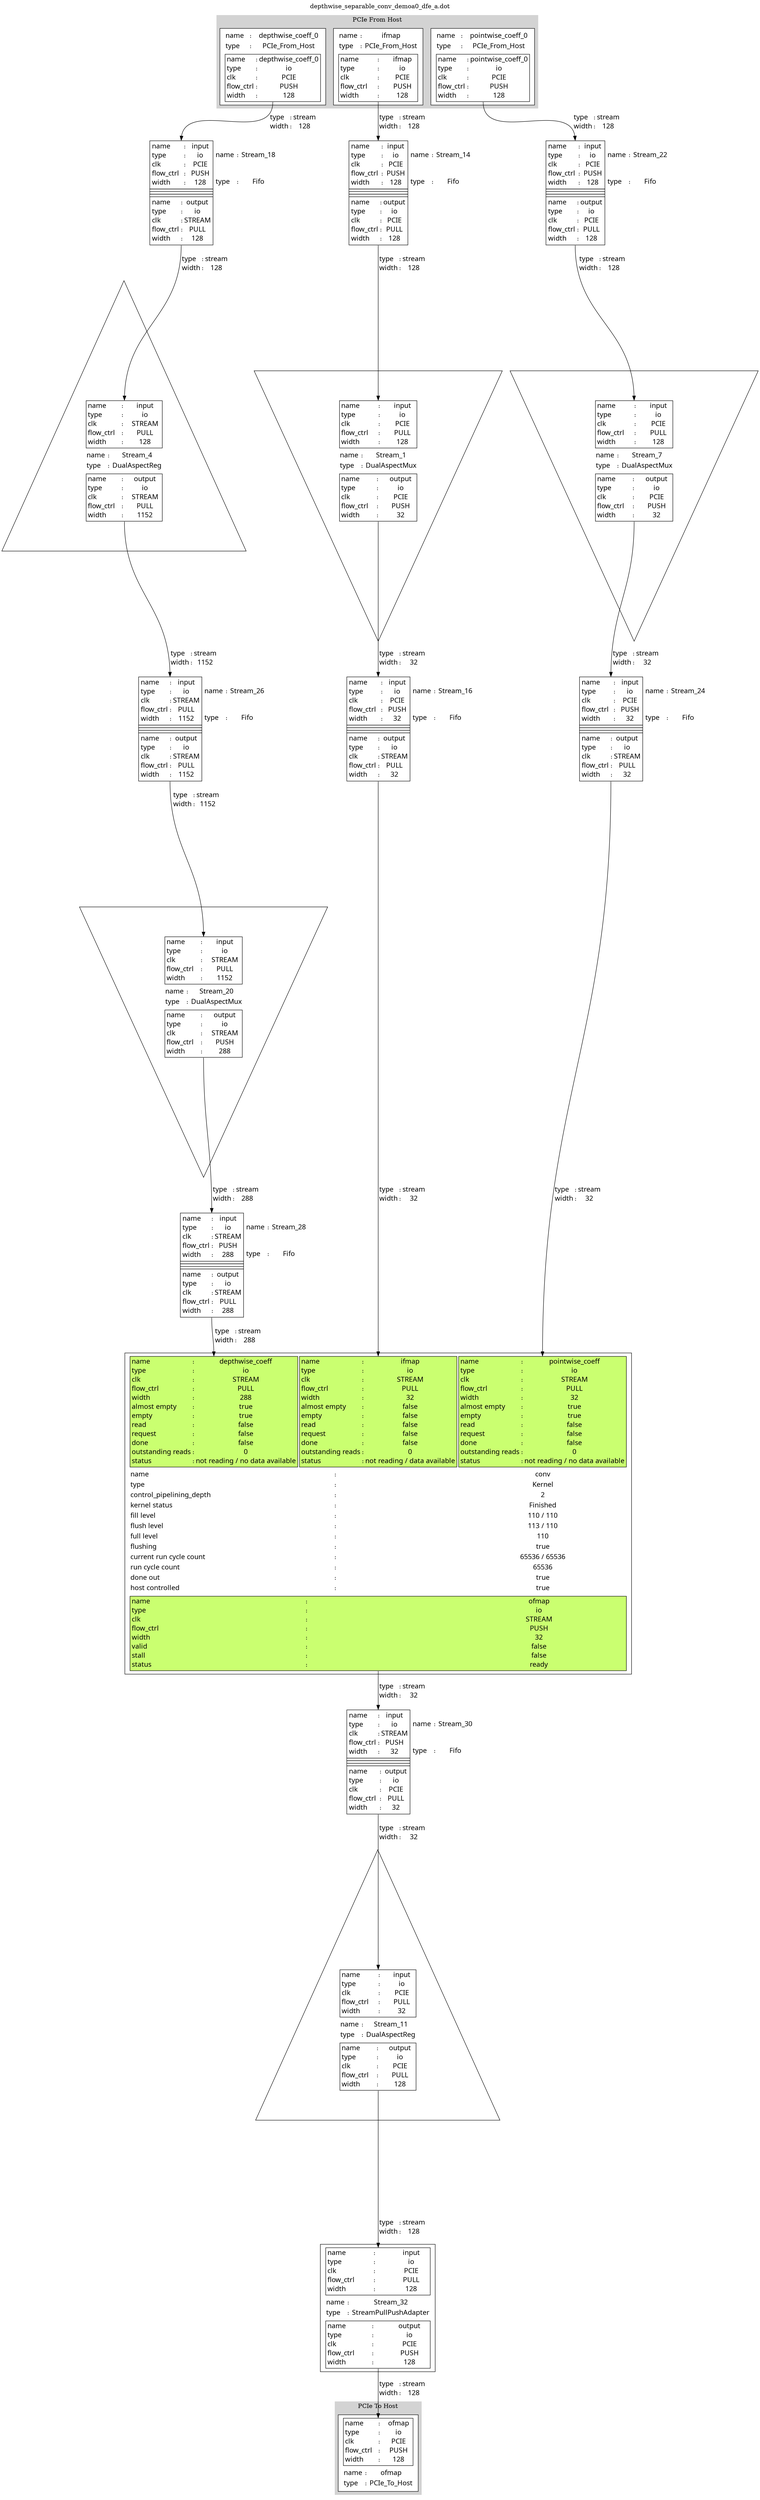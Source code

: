 digraph manager_compiler_graph {
label="depthwise_separable_conv_demoa0_dfe_a.dot"; labelloc="t"
// free manager nodes
Stream_1[shape="invtriangle", color = "black", style="solid,filled", penwidth=1, fillcolor="white", label=<<TABLE  BORDER="0" CELLPADDING="0" CELLSPACING="0"><TR><TD BORDER="0" PORT="inputs"><TABLE  BORDER="0" CELLPADDING="1" CELLSPACING="4"><TR><TD BORDER="1" BGCOLOR="white" PORT="input" ><TABLE BORDER="0" CELLPADDING="1" CELLSPACING="1"><TR><TD BORDER="0" COLSPAN="1" ALIGN="LEFT"><FONT COLOR="black" FACE="sans-serif" POINT-SIZE="16">name</FONT></TD><TD ALIGN="LEFT">:</TD><TD BORDER="0" COLSPAN="1"><FONT COLOR="black" FACE="sans-serif" POINT-SIZE="16">input</FONT></TD></TR><TR><TD BORDER="0" COLSPAN="1" ALIGN="LEFT"><FONT COLOR="black" FACE="sans-serif" POINT-SIZE="16">type</FONT></TD><TD ALIGN="LEFT">:</TD><TD BORDER="0" COLSPAN="1"><FONT COLOR="black" FACE="sans-serif" POINT-SIZE="16">io</FONT></TD></TR><TR><TD BORDER="0" COLSPAN="1" ALIGN="LEFT"><FONT COLOR="black" FACE="sans-serif" POINT-SIZE="16">clk</FONT></TD><TD ALIGN="LEFT">:</TD><TD BORDER="0" COLSPAN="1"><FONT COLOR="black" FACE="sans-serif" POINT-SIZE="16">PCIE</FONT></TD></TR><TR><TD BORDER="0" COLSPAN="1" ALIGN="LEFT"><FONT COLOR="black" FACE="sans-serif" POINT-SIZE="16">flow_ctrl</FONT></TD><TD ALIGN="LEFT">:</TD><TD BORDER="0" COLSPAN="1"><FONT COLOR="black" FACE="sans-serif" POINT-SIZE="16">PULL</FONT></TD></TR><TR><TD BORDER="0" COLSPAN="1" ALIGN="LEFT"><FONT COLOR="black" FACE="sans-serif" POINT-SIZE="16">width</FONT></TD><TD ALIGN="LEFT">:</TD><TD BORDER="0" COLSPAN="1"><FONT COLOR="black" FACE="sans-serif" POINT-SIZE="16">128</FONT></TD></TR></TABLE></TD></TR></TABLE></TD></TR><TR><TD BORDER="0" PORT="node_info"><TABLE  BORDER="0" CELLPADDING="1" CELLSPACING="4"><TR><TD BORDER="0" COLSPAN="1" ALIGN="LEFT"><FONT COLOR="black" FACE="sans-serif" POINT-SIZE="16">name</FONT></TD><TD ALIGN="LEFT">:</TD><TD BORDER="0" COLSPAN="1"><FONT COLOR="black" FACE="sans-serif" POINT-SIZE="16">Stream_1</FONT></TD></TR><TR><TD BORDER="0" COLSPAN="1" ALIGN="LEFT"><FONT COLOR="black" FACE="sans-serif" POINT-SIZE="16">type</FONT></TD><TD ALIGN="LEFT">:</TD><TD BORDER="0" COLSPAN="1"><FONT COLOR="black" FACE="sans-serif" POINT-SIZE="16">DualAspectMux</FONT></TD></TR></TABLE></TD></TR><TR><TD BORDER="0" PORT="outputs"><TABLE  BORDER="0" CELLPADDING="1" CELLSPACING="4"><TR><TD BORDER="1" BGCOLOR="white" PORT="output" ><TABLE BORDER="0" CELLPADDING="1" CELLSPACING="1"><TR><TD BORDER="0" COLSPAN="1" ALIGN="LEFT"><FONT COLOR="black" FACE="sans-serif" POINT-SIZE="16">name</FONT></TD><TD ALIGN="LEFT">:</TD><TD BORDER="0" COLSPAN="1"><FONT COLOR="black" FACE="sans-serif" POINT-SIZE="16">output</FONT></TD></TR><TR><TD BORDER="0" COLSPAN="1" ALIGN="LEFT"><FONT COLOR="black" FACE="sans-serif" POINT-SIZE="16">type</FONT></TD><TD ALIGN="LEFT">:</TD><TD BORDER="0" COLSPAN="1"><FONT COLOR="black" FACE="sans-serif" POINT-SIZE="16">io</FONT></TD></TR><TR><TD BORDER="0" COLSPAN="1" ALIGN="LEFT"><FONT COLOR="black" FACE="sans-serif" POINT-SIZE="16">clk</FONT></TD><TD ALIGN="LEFT">:</TD><TD BORDER="0" COLSPAN="1"><FONT COLOR="black" FACE="sans-serif" POINT-SIZE="16">PCIE</FONT></TD></TR><TR><TD BORDER="0" COLSPAN="1" ALIGN="LEFT"><FONT COLOR="black" FACE="sans-serif" POINT-SIZE="16">flow_ctrl</FONT></TD><TD ALIGN="LEFT">:</TD><TD BORDER="0" COLSPAN="1"><FONT COLOR="black" FACE="sans-serif" POINT-SIZE="16">PUSH</FONT></TD></TR><TR><TD BORDER="0" COLSPAN="1" ALIGN="LEFT"><FONT COLOR="black" FACE="sans-serif" POINT-SIZE="16">width</FONT></TD><TD ALIGN="LEFT">:</TD><TD BORDER="0" COLSPAN="1"><FONT COLOR="black" FACE="sans-serif" POINT-SIZE="16">32</FONT></TD></TR></TABLE></TD></TR></TABLE></TD></TR></TABLE>>];
conv[shape="box", color = "black", style="solid,filled", penwidth=1, fillcolor="white", label=<<TABLE  BORDER="0" CELLPADDING="0" CELLSPACING="0"><TR><TD BORDER="0" PORT="inputs"><TABLE  BORDER="0" CELLPADDING="1" CELLSPACING="4"><TR><TD BORDER="1" BGCOLOR="darkolivegreen1" PORT="depthwise_coeff" ><TABLE BORDER="0" CELLPADDING="1" CELLSPACING="1"><TR><TD BORDER="0" COLSPAN="1" ALIGN="LEFT"><FONT COLOR="black" FACE="sans-serif" POINT-SIZE="16">name</FONT></TD><TD ALIGN="LEFT">:</TD><TD BORDER="0" COLSPAN="1"><FONT COLOR="black" FACE="sans-serif" POINT-SIZE="16">depthwise_coeff</FONT></TD></TR><TR><TD BORDER="0" COLSPAN="1" ALIGN="LEFT"><FONT COLOR="black" FACE="sans-serif" POINT-SIZE="16">type</FONT></TD><TD ALIGN="LEFT">:</TD><TD BORDER="0" COLSPAN="1"><FONT COLOR="black" FACE="sans-serif" POINT-SIZE="16">io</FONT></TD></TR><TR><TD BORDER="0" COLSPAN="1" ALIGN="LEFT"><FONT COLOR="black" FACE="sans-serif" POINT-SIZE="16">clk</FONT></TD><TD ALIGN="LEFT">:</TD><TD BORDER="0" COLSPAN="1"><FONT COLOR="black" FACE="sans-serif" POINT-SIZE="16">STREAM</FONT></TD></TR><TR><TD BORDER="0" COLSPAN="1" ALIGN="LEFT"><FONT COLOR="black" FACE="sans-serif" POINT-SIZE="16">flow_ctrl</FONT></TD><TD ALIGN="LEFT">:</TD><TD BORDER="0" COLSPAN="1"><FONT COLOR="black" FACE="sans-serif" POINT-SIZE="16">PULL</FONT></TD></TR><TR><TD BORDER="0" COLSPAN="1" ALIGN="LEFT"><FONT COLOR="black" FACE="sans-serif" POINT-SIZE="16">width</FONT></TD><TD ALIGN="LEFT">:</TD><TD BORDER="0" COLSPAN="1"><FONT COLOR="black" FACE="sans-serif" POINT-SIZE="16">288</FONT></TD></TR><TR><TD BORDER="0" COLSPAN="1" ALIGN="LEFT"><FONT COLOR="black" FACE="sans-serif" POINT-SIZE="16">almost empty</FONT></TD><TD ALIGN="LEFT">:</TD><TD BORDER="0" COLSPAN="1"><FONT COLOR="black" FACE="sans-serif" POINT-SIZE="16">true</FONT></TD></TR><TR><TD BORDER="0" COLSPAN="1" ALIGN="LEFT"><FONT COLOR="black" FACE="sans-serif" POINT-SIZE="16">empty</FONT></TD><TD ALIGN="LEFT">:</TD><TD BORDER="0" COLSPAN="1"><FONT COLOR="black" FACE="sans-serif" POINT-SIZE="16">true</FONT></TD></TR><TR><TD BORDER="0" COLSPAN="1" ALIGN="LEFT"><FONT COLOR="black" FACE="sans-serif" POINT-SIZE="16">read</FONT></TD><TD ALIGN="LEFT">:</TD><TD BORDER="0" COLSPAN="1"><FONT COLOR="black" FACE="sans-serif" POINT-SIZE="16">false</FONT></TD></TR><TR><TD BORDER="0" COLSPAN="1" ALIGN="LEFT"><FONT COLOR="black" FACE="sans-serif" POINT-SIZE="16">request</FONT></TD><TD ALIGN="LEFT">:</TD><TD BORDER="0" COLSPAN="1"><FONT COLOR="black" FACE="sans-serif" POINT-SIZE="16">false</FONT></TD></TR><TR><TD BORDER="0" COLSPAN="1" ALIGN="LEFT"><FONT COLOR="black" FACE="sans-serif" POINT-SIZE="16">done</FONT></TD><TD ALIGN="LEFT">:</TD><TD BORDER="0" COLSPAN="1"><FONT COLOR="black" FACE="sans-serif" POINT-SIZE="16">false</FONT></TD></TR><TR><TD BORDER="0" COLSPAN="1" ALIGN="LEFT"><FONT COLOR="black" FACE="sans-serif" POINT-SIZE="16">outstanding reads</FONT></TD><TD ALIGN="LEFT">:</TD><TD BORDER="0" COLSPAN="1"><FONT COLOR="black" FACE="sans-serif" POINT-SIZE="16">0</FONT></TD></TR><TR><TD BORDER="0" COLSPAN="1" ALIGN="LEFT"><FONT COLOR="black" FACE="sans-serif" POINT-SIZE="16">status</FONT></TD><TD ALIGN="LEFT">:</TD><TD BORDER="0" COLSPAN="1"><FONT COLOR="black" FACE="sans-serif" POINT-SIZE="16">not reading / no data available</FONT></TD></TR></TABLE></TD><TD BORDER="1" BGCOLOR="darkolivegreen1" PORT="ifmap" ><TABLE BORDER="0" CELLPADDING="1" CELLSPACING="1"><TR><TD BORDER="0" COLSPAN="1" ALIGN="LEFT"><FONT COLOR="black" FACE="sans-serif" POINT-SIZE="16">name</FONT></TD><TD ALIGN="LEFT">:</TD><TD BORDER="0" COLSPAN="1"><FONT COLOR="black" FACE="sans-serif" POINT-SIZE="16">ifmap</FONT></TD></TR><TR><TD BORDER="0" COLSPAN="1" ALIGN="LEFT"><FONT COLOR="black" FACE="sans-serif" POINT-SIZE="16">type</FONT></TD><TD ALIGN="LEFT">:</TD><TD BORDER="0" COLSPAN="1"><FONT COLOR="black" FACE="sans-serif" POINT-SIZE="16">io</FONT></TD></TR><TR><TD BORDER="0" COLSPAN="1" ALIGN="LEFT"><FONT COLOR="black" FACE="sans-serif" POINT-SIZE="16">clk</FONT></TD><TD ALIGN="LEFT">:</TD><TD BORDER="0" COLSPAN="1"><FONT COLOR="black" FACE="sans-serif" POINT-SIZE="16">STREAM</FONT></TD></TR><TR><TD BORDER="0" COLSPAN="1" ALIGN="LEFT"><FONT COLOR="black" FACE="sans-serif" POINT-SIZE="16">flow_ctrl</FONT></TD><TD ALIGN="LEFT">:</TD><TD BORDER="0" COLSPAN="1"><FONT COLOR="black" FACE="sans-serif" POINT-SIZE="16">PULL</FONT></TD></TR><TR><TD BORDER="0" COLSPAN="1" ALIGN="LEFT"><FONT COLOR="black" FACE="sans-serif" POINT-SIZE="16">width</FONT></TD><TD ALIGN="LEFT">:</TD><TD BORDER="0" COLSPAN="1"><FONT COLOR="black" FACE="sans-serif" POINT-SIZE="16">32</FONT></TD></TR><TR><TD BORDER="0" COLSPAN="1" ALIGN="LEFT"><FONT COLOR="black" FACE="sans-serif" POINT-SIZE="16">almost empty</FONT></TD><TD ALIGN="LEFT">:</TD><TD BORDER="0" COLSPAN="1"><FONT COLOR="black" FACE="sans-serif" POINT-SIZE="16">false</FONT></TD></TR><TR><TD BORDER="0" COLSPAN="1" ALIGN="LEFT"><FONT COLOR="black" FACE="sans-serif" POINT-SIZE="16">empty</FONT></TD><TD ALIGN="LEFT">:</TD><TD BORDER="0" COLSPAN="1"><FONT COLOR="black" FACE="sans-serif" POINT-SIZE="16">false</FONT></TD></TR><TR><TD BORDER="0" COLSPAN="1" ALIGN="LEFT"><FONT COLOR="black" FACE="sans-serif" POINT-SIZE="16">read</FONT></TD><TD ALIGN="LEFT">:</TD><TD BORDER="0" COLSPAN="1"><FONT COLOR="black" FACE="sans-serif" POINT-SIZE="16">false</FONT></TD></TR><TR><TD BORDER="0" COLSPAN="1" ALIGN="LEFT"><FONT COLOR="black" FACE="sans-serif" POINT-SIZE="16">request</FONT></TD><TD ALIGN="LEFT">:</TD><TD BORDER="0" COLSPAN="1"><FONT COLOR="black" FACE="sans-serif" POINT-SIZE="16">false</FONT></TD></TR><TR><TD BORDER="0" COLSPAN="1" ALIGN="LEFT"><FONT COLOR="black" FACE="sans-serif" POINT-SIZE="16">done</FONT></TD><TD ALIGN="LEFT">:</TD><TD BORDER="0" COLSPAN="1"><FONT COLOR="black" FACE="sans-serif" POINT-SIZE="16">false</FONT></TD></TR><TR><TD BORDER="0" COLSPAN="1" ALIGN="LEFT"><FONT COLOR="black" FACE="sans-serif" POINT-SIZE="16">outstanding reads</FONT></TD><TD ALIGN="LEFT">:</TD><TD BORDER="0" COLSPAN="1"><FONT COLOR="black" FACE="sans-serif" POINT-SIZE="16">0</FONT></TD></TR><TR><TD BORDER="0" COLSPAN="1" ALIGN="LEFT"><FONT COLOR="black" FACE="sans-serif" POINT-SIZE="16">status</FONT></TD><TD ALIGN="LEFT">:</TD><TD BORDER="0" COLSPAN="1"><FONT COLOR="black" FACE="sans-serif" POINT-SIZE="16">not reading / data available</FONT></TD></TR></TABLE></TD><TD BORDER="1" BGCOLOR="darkolivegreen1" PORT="pointwise_coeff" ><TABLE BORDER="0" CELLPADDING="1" CELLSPACING="1"><TR><TD BORDER="0" COLSPAN="1" ALIGN="LEFT"><FONT COLOR="black" FACE="sans-serif" POINT-SIZE="16">name</FONT></TD><TD ALIGN="LEFT">:</TD><TD BORDER="0" COLSPAN="1"><FONT COLOR="black" FACE="sans-serif" POINT-SIZE="16">pointwise_coeff</FONT></TD></TR><TR><TD BORDER="0" COLSPAN="1" ALIGN="LEFT"><FONT COLOR="black" FACE="sans-serif" POINT-SIZE="16">type</FONT></TD><TD ALIGN="LEFT">:</TD><TD BORDER="0" COLSPAN="1"><FONT COLOR="black" FACE="sans-serif" POINT-SIZE="16">io</FONT></TD></TR><TR><TD BORDER="0" COLSPAN="1" ALIGN="LEFT"><FONT COLOR="black" FACE="sans-serif" POINT-SIZE="16">clk</FONT></TD><TD ALIGN="LEFT">:</TD><TD BORDER="0" COLSPAN="1"><FONT COLOR="black" FACE="sans-serif" POINT-SIZE="16">STREAM</FONT></TD></TR><TR><TD BORDER="0" COLSPAN="1" ALIGN="LEFT"><FONT COLOR="black" FACE="sans-serif" POINT-SIZE="16">flow_ctrl</FONT></TD><TD ALIGN="LEFT">:</TD><TD BORDER="0" COLSPAN="1"><FONT COLOR="black" FACE="sans-serif" POINT-SIZE="16">PULL</FONT></TD></TR><TR><TD BORDER="0" COLSPAN="1" ALIGN="LEFT"><FONT COLOR="black" FACE="sans-serif" POINT-SIZE="16">width</FONT></TD><TD ALIGN="LEFT">:</TD><TD BORDER="0" COLSPAN="1"><FONT COLOR="black" FACE="sans-serif" POINT-SIZE="16">32</FONT></TD></TR><TR><TD BORDER="0" COLSPAN="1" ALIGN="LEFT"><FONT COLOR="black" FACE="sans-serif" POINT-SIZE="16">almost empty</FONT></TD><TD ALIGN="LEFT">:</TD><TD BORDER="0" COLSPAN="1"><FONT COLOR="black" FACE="sans-serif" POINT-SIZE="16">true</FONT></TD></TR><TR><TD BORDER="0" COLSPAN="1" ALIGN="LEFT"><FONT COLOR="black" FACE="sans-serif" POINT-SIZE="16">empty</FONT></TD><TD ALIGN="LEFT">:</TD><TD BORDER="0" COLSPAN="1"><FONT COLOR="black" FACE="sans-serif" POINT-SIZE="16">true</FONT></TD></TR><TR><TD BORDER="0" COLSPAN="1" ALIGN="LEFT"><FONT COLOR="black" FACE="sans-serif" POINT-SIZE="16">read</FONT></TD><TD ALIGN="LEFT">:</TD><TD BORDER="0" COLSPAN="1"><FONT COLOR="black" FACE="sans-serif" POINT-SIZE="16">false</FONT></TD></TR><TR><TD BORDER="0" COLSPAN="1" ALIGN="LEFT"><FONT COLOR="black" FACE="sans-serif" POINT-SIZE="16">request</FONT></TD><TD ALIGN="LEFT">:</TD><TD BORDER="0" COLSPAN="1"><FONT COLOR="black" FACE="sans-serif" POINT-SIZE="16">false</FONT></TD></TR><TR><TD BORDER="0" COLSPAN="1" ALIGN="LEFT"><FONT COLOR="black" FACE="sans-serif" POINT-SIZE="16">done</FONT></TD><TD ALIGN="LEFT">:</TD><TD BORDER="0" COLSPAN="1"><FONT COLOR="black" FACE="sans-serif" POINT-SIZE="16">false</FONT></TD></TR><TR><TD BORDER="0" COLSPAN="1" ALIGN="LEFT"><FONT COLOR="black" FACE="sans-serif" POINT-SIZE="16">outstanding reads</FONT></TD><TD ALIGN="LEFT">:</TD><TD BORDER="0" COLSPAN="1"><FONT COLOR="black" FACE="sans-serif" POINT-SIZE="16">0</FONT></TD></TR><TR><TD BORDER="0" COLSPAN="1" ALIGN="LEFT"><FONT COLOR="black" FACE="sans-serif" POINT-SIZE="16">status</FONT></TD><TD ALIGN="LEFT">:</TD><TD BORDER="0" COLSPAN="1"><FONT COLOR="black" FACE="sans-serif" POINT-SIZE="16">not reading / no data available</FONT></TD></TR></TABLE></TD></TR></TABLE></TD></TR><TR><TD BORDER="0" PORT="node_info"><TABLE  BORDER="0" CELLPADDING="1" CELLSPACING="4"><TR><TD BORDER="0" COLSPAN="1" ALIGN="LEFT"><FONT COLOR="black" FACE="sans-serif" POINT-SIZE="16">name</FONT></TD><TD ALIGN="LEFT">:</TD><TD BORDER="0" COLSPAN="1"><FONT COLOR="black" FACE="sans-serif" POINT-SIZE="16">conv</FONT></TD></TR><TR><TD BORDER="0" COLSPAN="1" ALIGN="LEFT"><FONT COLOR="black" FACE="sans-serif" POINT-SIZE="16">type</FONT></TD><TD ALIGN="LEFT">:</TD><TD BORDER="0" COLSPAN="1"><FONT COLOR="black" FACE="sans-serif" POINT-SIZE="16">Kernel</FONT></TD></TR><TR><TD BORDER="0" COLSPAN="1" ALIGN="LEFT"><FONT COLOR="black" FACE="sans-serif" POINT-SIZE="16">control_pipelining_depth</FONT></TD><TD ALIGN="LEFT">:</TD><TD BORDER="0" COLSPAN="1"><FONT COLOR="black" FACE="sans-serif" POINT-SIZE="16">2</FONT></TD></TR><TR><TD BORDER="0" COLSPAN="1" ALIGN="LEFT"><FONT COLOR="black" FACE="sans-serif" POINT-SIZE="16">kernel status</FONT></TD><TD ALIGN="LEFT">:</TD><TD BORDER="0" COLSPAN="1"><FONT COLOR="black" FACE="sans-serif" POINT-SIZE="16">Finished</FONT></TD></TR><TR><TD BORDER="0" COLSPAN="1" ALIGN="LEFT"><FONT COLOR="black" FACE="sans-serif" POINT-SIZE="16">fill level</FONT></TD><TD ALIGN="LEFT">:</TD><TD BORDER="0" COLSPAN="1"><FONT COLOR="black" FACE="sans-serif" POINT-SIZE="16">110 / 110</FONT></TD></TR><TR><TD BORDER="0" COLSPAN="1" ALIGN="LEFT"><FONT COLOR="black" FACE="sans-serif" POINT-SIZE="16">flush level</FONT></TD><TD ALIGN="LEFT">:</TD><TD BORDER="0" COLSPAN="1"><FONT COLOR="black" FACE="sans-serif" POINT-SIZE="16">113 / 110</FONT></TD></TR><TR><TD BORDER="0" COLSPAN="1" ALIGN="LEFT"><FONT COLOR="black" FACE="sans-serif" POINT-SIZE="16">full level</FONT></TD><TD ALIGN="LEFT">:</TD><TD BORDER="0" COLSPAN="1"><FONT COLOR="black" FACE="sans-serif" POINT-SIZE="16">110</FONT></TD></TR><TR><TD BORDER="0" COLSPAN="1" ALIGN="LEFT"><FONT COLOR="black" FACE="sans-serif" POINT-SIZE="16">flushing</FONT></TD><TD ALIGN="LEFT">:</TD><TD BORDER="0" COLSPAN="1"><FONT COLOR="black" FACE="sans-serif" POINT-SIZE="16">true</FONT></TD></TR><TR><TD BORDER="0" COLSPAN="1" ALIGN="LEFT"><FONT COLOR="black" FACE="sans-serif" POINT-SIZE="16">current run cycle count</FONT></TD><TD ALIGN="LEFT">:</TD><TD BORDER="0" COLSPAN="1"><FONT COLOR="black" FACE="sans-serif" POINT-SIZE="16">65536 / 65536</FONT></TD></TR><TR><TD BORDER="0" COLSPAN="1" ALIGN="LEFT"><FONT COLOR="black" FACE="sans-serif" POINT-SIZE="16">run cycle count</FONT></TD><TD ALIGN="LEFT">:</TD><TD BORDER="0" COLSPAN="1"><FONT COLOR="black" FACE="sans-serif" POINT-SIZE="16">65536</FONT></TD></TR><TR><TD BORDER="0" COLSPAN="1" ALIGN="LEFT"><FONT COLOR="black" FACE="sans-serif" POINT-SIZE="16">done out</FONT></TD><TD ALIGN="LEFT">:</TD><TD BORDER="0" COLSPAN="1"><FONT COLOR="black" FACE="sans-serif" POINT-SIZE="16">true</FONT></TD></TR><TR><TD BORDER="0" COLSPAN="1" ALIGN="LEFT"><FONT COLOR="black" FACE="sans-serif" POINT-SIZE="16">host controlled</FONT></TD><TD ALIGN="LEFT">:</TD><TD BORDER="0" COLSPAN="1"><FONT COLOR="black" FACE="sans-serif" POINT-SIZE="16">true</FONT></TD></TR></TABLE></TD></TR><TR><TD BORDER="0" PORT="outputs"><TABLE  BORDER="0" CELLPADDING="1" CELLSPACING="4"><TR><TD BORDER="1" BGCOLOR="darkolivegreen1" PORT="ofmap" ><TABLE BORDER="0" CELLPADDING="1" CELLSPACING="1"><TR><TD BORDER="0" COLSPAN="1" ALIGN="LEFT"><FONT COLOR="black" FACE="sans-serif" POINT-SIZE="16">name</FONT></TD><TD ALIGN="LEFT">:</TD><TD BORDER="0" COLSPAN="1"><FONT COLOR="black" FACE="sans-serif" POINT-SIZE="16">ofmap</FONT></TD></TR><TR><TD BORDER="0" COLSPAN="1" ALIGN="LEFT"><FONT COLOR="black" FACE="sans-serif" POINT-SIZE="16">type</FONT></TD><TD ALIGN="LEFT">:</TD><TD BORDER="0" COLSPAN="1"><FONT COLOR="black" FACE="sans-serif" POINT-SIZE="16">io</FONT></TD></TR><TR><TD BORDER="0" COLSPAN="1" ALIGN="LEFT"><FONT COLOR="black" FACE="sans-serif" POINT-SIZE="16">clk</FONT></TD><TD ALIGN="LEFT">:</TD><TD BORDER="0" COLSPAN="1"><FONT COLOR="black" FACE="sans-serif" POINT-SIZE="16">STREAM</FONT></TD></TR><TR><TD BORDER="0" COLSPAN="1" ALIGN="LEFT"><FONT COLOR="black" FACE="sans-serif" POINT-SIZE="16">flow_ctrl</FONT></TD><TD ALIGN="LEFT">:</TD><TD BORDER="0" COLSPAN="1"><FONT COLOR="black" FACE="sans-serif" POINT-SIZE="16">PUSH</FONT></TD></TR><TR><TD BORDER="0" COLSPAN="1" ALIGN="LEFT"><FONT COLOR="black" FACE="sans-serif" POINT-SIZE="16">width</FONT></TD><TD ALIGN="LEFT">:</TD><TD BORDER="0" COLSPAN="1"><FONT COLOR="black" FACE="sans-serif" POINT-SIZE="16">32</FONT></TD></TR><TR><TD BORDER="0" COLSPAN="1" ALIGN="LEFT"><FONT COLOR="black" FACE="sans-serif" POINT-SIZE="16">valid</FONT></TD><TD ALIGN="LEFT">:</TD><TD BORDER="0" COLSPAN="1"><FONT COLOR="black" FACE="sans-serif" POINT-SIZE="16">false</FONT></TD></TR><TR><TD BORDER="0" COLSPAN="1" ALIGN="LEFT"><FONT COLOR="black" FACE="sans-serif" POINT-SIZE="16">stall</FONT></TD><TD ALIGN="LEFT">:</TD><TD BORDER="0" COLSPAN="1"><FONT COLOR="black" FACE="sans-serif" POINT-SIZE="16">false</FONT></TD></TR><TR><TD BORDER="0" COLSPAN="1" ALIGN="LEFT"><FONT COLOR="black" FACE="sans-serif" POINT-SIZE="16">status</FONT></TD><TD ALIGN="LEFT">:</TD><TD BORDER="0" COLSPAN="1"><FONT COLOR="black" FACE="sans-serif" POINT-SIZE="16">ready</FONT></TD></TR></TABLE></TD></TR></TABLE></TD></TR></TABLE>>];
Stream_4[shape="triangle", color = "black", style="solid,filled", penwidth=1, fillcolor="white", label=<<TABLE  BORDER="0" CELLPADDING="0" CELLSPACING="0"><TR><TD BORDER="0" PORT="inputs"><TABLE  BORDER="0" CELLPADDING="1" CELLSPACING="4"><TR><TD BORDER="1" BGCOLOR="white" PORT="input" ><TABLE BORDER="0" CELLPADDING="1" CELLSPACING="1"><TR><TD BORDER="0" COLSPAN="1" ALIGN="LEFT"><FONT COLOR="black" FACE="sans-serif" POINT-SIZE="16">name</FONT></TD><TD ALIGN="LEFT">:</TD><TD BORDER="0" COLSPAN="1"><FONT COLOR="black" FACE="sans-serif" POINT-SIZE="16">input</FONT></TD></TR><TR><TD BORDER="0" COLSPAN="1" ALIGN="LEFT"><FONT COLOR="black" FACE="sans-serif" POINT-SIZE="16">type</FONT></TD><TD ALIGN="LEFT">:</TD><TD BORDER="0" COLSPAN="1"><FONT COLOR="black" FACE="sans-serif" POINT-SIZE="16">io</FONT></TD></TR><TR><TD BORDER="0" COLSPAN="1" ALIGN="LEFT"><FONT COLOR="black" FACE="sans-serif" POINT-SIZE="16">clk</FONT></TD><TD ALIGN="LEFT">:</TD><TD BORDER="0" COLSPAN="1"><FONT COLOR="black" FACE="sans-serif" POINT-SIZE="16">STREAM</FONT></TD></TR><TR><TD BORDER="0" COLSPAN="1" ALIGN="LEFT"><FONT COLOR="black" FACE="sans-serif" POINT-SIZE="16">flow_ctrl</FONT></TD><TD ALIGN="LEFT">:</TD><TD BORDER="0" COLSPAN="1"><FONT COLOR="black" FACE="sans-serif" POINT-SIZE="16">PULL</FONT></TD></TR><TR><TD BORDER="0" COLSPAN="1" ALIGN="LEFT"><FONT COLOR="black" FACE="sans-serif" POINT-SIZE="16">width</FONT></TD><TD ALIGN="LEFT">:</TD><TD BORDER="0" COLSPAN="1"><FONT COLOR="black" FACE="sans-serif" POINT-SIZE="16">128</FONT></TD></TR></TABLE></TD></TR></TABLE></TD></TR><TR><TD BORDER="0" PORT="node_info"><TABLE  BORDER="0" CELLPADDING="1" CELLSPACING="4"><TR><TD BORDER="0" COLSPAN="1" ALIGN="LEFT"><FONT COLOR="black" FACE="sans-serif" POINT-SIZE="16">name</FONT></TD><TD ALIGN="LEFT">:</TD><TD BORDER="0" COLSPAN="1"><FONT COLOR="black" FACE="sans-serif" POINT-SIZE="16">Stream_4</FONT></TD></TR><TR><TD BORDER="0" COLSPAN="1" ALIGN="LEFT"><FONT COLOR="black" FACE="sans-serif" POINT-SIZE="16">type</FONT></TD><TD ALIGN="LEFT">:</TD><TD BORDER="0" COLSPAN="1"><FONT COLOR="black" FACE="sans-serif" POINT-SIZE="16">DualAspectReg</FONT></TD></TR></TABLE></TD></TR><TR><TD BORDER="0" PORT="outputs"><TABLE  BORDER="0" CELLPADDING="1" CELLSPACING="4"><TR><TD BORDER="1" BGCOLOR="white" PORT="output" ><TABLE BORDER="0" CELLPADDING="1" CELLSPACING="1"><TR><TD BORDER="0" COLSPAN="1" ALIGN="LEFT"><FONT COLOR="black" FACE="sans-serif" POINT-SIZE="16">name</FONT></TD><TD ALIGN="LEFT">:</TD><TD BORDER="0" COLSPAN="1"><FONT COLOR="black" FACE="sans-serif" POINT-SIZE="16">output</FONT></TD></TR><TR><TD BORDER="0" COLSPAN="1" ALIGN="LEFT"><FONT COLOR="black" FACE="sans-serif" POINT-SIZE="16">type</FONT></TD><TD ALIGN="LEFT">:</TD><TD BORDER="0" COLSPAN="1"><FONT COLOR="black" FACE="sans-serif" POINT-SIZE="16">io</FONT></TD></TR><TR><TD BORDER="0" COLSPAN="1" ALIGN="LEFT"><FONT COLOR="black" FACE="sans-serif" POINT-SIZE="16">clk</FONT></TD><TD ALIGN="LEFT">:</TD><TD BORDER="0" COLSPAN="1"><FONT COLOR="black" FACE="sans-serif" POINT-SIZE="16">STREAM</FONT></TD></TR><TR><TD BORDER="0" COLSPAN="1" ALIGN="LEFT"><FONT COLOR="black" FACE="sans-serif" POINT-SIZE="16">flow_ctrl</FONT></TD><TD ALIGN="LEFT">:</TD><TD BORDER="0" COLSPAN="1"><FONT COLOR="black" FACE="sans-serif" POINT-SIZE="16">PULL</FONT></TD></TR><TR><TD BORDER="0" COLSPAN="1" ALIGN="LEFT"><FONT COLOR="black" FACE="sans-serif" POINT-SIZE="16">width</FONT></TD><TD ALIGN="LEFT">:</TD><TD BORDER="0" COLSPAN="1"><FONT COLOR="black" FACE="sans-serif" POINT-SIZE="16">1152</FONT></TD></TR></TABLE></TD></TR></TABLE></TD></TR></TABLE>>];
Stream_28[shape=plaintext, color = "black", style="solid,filled", penwidth=1, fillcolor="white", label=<<TABLE BORDER="0" CELLSPACING="0" CELLBORDER="1"> <TR><TD BORDER="1" BGCOLOR="white" PORT="input" ><TABLE BORDER="0" CELLPADDING="1" CELLSPACING="1"><TR><TD BORDER="0" COLSPAN="1" ALIGN="LEFT"><FONT COLOR="black" FACE="sans-serif" POINT-SIZE="16">name</FONT></TD><TD ALIGN="LEFT">:</TD><TD BORDER="0" COLSPAN="1"><FONT COLOR="black" FACE="sans-serif" POINT-SIZE="16">input</FONT></TD></TR><TR><TD BORDER="0" COLSPAN="1" ALIGN="LEFT"><FONT COLOR="black" FACE="sans-serif" POINT-SIZE="16">type</FONT></TD><TD ALIGN="LEFT">:</TD><TD BORDER="0" COLSPAN="1"><FONT COLOR="black" FACE="sans-serif" POINT-SIZE="16">io</FONT></TD></TR><TR><TD BORDER="0" COLSPAN="1" ALIGN="LEFT"><FONT COLOR="black" FACE="sans-serif" POINT-SIZE="16">clk</FONT></TD><TD ALIGN="LEFT">:</TD><TD BORDER="0" COLSPAN="1"><FONT COLOR="black" FACE="sans-serif" POINT-SIZE="16">STREAM</FONT></TD></TR><TR><TD BORDER="0" COLSPAN="1" ALIGN="LEFT"><FONT COLOR="black" FACE="sans-serif" POINT-SIZE="16">flow_ctrl</FONT></TD><TD ALIGN="LEFT">:</TD><TD BORDER="0" COLSPAN="1"><FONT COLOR="black" FACE="sans-serif" POINT-SIZE="16">PUSH</FONT></TD></TR><TR><TD BORDER="0" COLSPAN="1" ALIGN="LEFT"><FONT COLOR="black" FACE="sans-serif" POINT-SIZE="16">width</FONT></TD><TD ALIGN="LEFT">:</TD><TD BORDER="0" COLSPAN="1"><FONT COLOR="black" FACE="sans-serif" POINT-SIZE="16">288</FONT></TD></TR></TABLE></TD><TD BORDER="0" ROWSPAN="4" WIDTH="1"><TABLE BORDER="0"><TR><TD BORDER="0" COLSPAN="1" ALIGN="LEFT"><FONT COLOR="black" FACE="sans-serif" POINT-SIZE="16">name</FONT></TD><TD ALIGN="LEFT">:</TD><TD BORDER="0" COLSPAN="1"><FONT COLOR="black" FACE="sans-serif" POINT-SIZE="16">Stream_28</FONT></TD></TR><TR><TD BORDER="0" COLSPAN="1" ALIGN="LEFT"><FONT COLOR="black" FACE="sans-serif" POINT-SIZE="16">type</FONT></TD><TD ALIGN="LEFT">:</TD><TD BORDER="0" COLSPAN="1"><FONT COLOR="black" FACE="sans-serif" POINT-SIZE="16">Fifo</FONT></TD></TR></TABLE></TD></TR> <TR><TD></TD></TR> <TR><TD></TD></TR> <TR><TD></TD></TR> <TR HEIGHT="0" CELLPADDING="0" BORDER="0" ><TD BORDER="1" BGCOLOR="white" PORT="output" ><TABLE BORDER="0" CELLPADDING="1" CELLSPACING="1"><TR><TD BORDER="0" COLSPAN="1" ALIGN="LEFT"><FONT COLOR="black" FACE="sans-serif" POINT-SIZE="16">name</FONT></TD><TD ALIGN="LEFT">:</TD><TD BORDER="0" COLSPAN="1"><FONT COLOR="black" FACE="sans-serif" POINT-SIZE="16">output</FONT></TD></TR><TR><TD BORDER="0" COLSPAN="1" ALIGN="LEFT"><FONT COLOR="black" FACE="sans-serif" POINT-SIZE="16">type</FONT></TD><TD ALIGN="LEFT">:</TD><TD BORDER="0" COLSPAN="1"><FONT COLOR="black" FACE="sans-serif" POINT-SIZE="16">io</FONT></TD></TR><TR><TD BORDER="0" COLSPAN="1" ALIGN="LEFT"><FONT COLOR="black" FACE="sans-serif" POINT-SIZE="16">clk</FONT></TD><TD ALIGN="LEFT">:</TD><TD BORDER="0" COLSPAN="1"><FONT COLOR="black" FACE="sans-serif" POINT-SIZE="16">STREAM</FONT></TD></TR><TR><TD BORDER="0" COLSPAN="1" ALIGN="LEFT"><FONT COLOR="black" FACE="sans-serif" POINT-SIZE="16">flow_ctrl</FONT></TD><TD ALIGN="LEFT">:</TD><TD BORDER="0" COLSPAN="1"><FONT COLOR="black" FACE="sans-serif" POINT-SIZE="16">PULL</FONT></TD></TR><TR><TD BORDER="0" COLSPAN="1" ALIGN="LEFT"><FONT COLOR="black" FACE="sans-serif" POINT-SIZE="16">width</FONT></TD><TD ALIGN="LEFT">:</TD><TD BORDER="0" COLSPAN="1"><FONT COLOR="black" FACE="sans-serif" POINT-SIZE="16">288</FONT></TD></TR></TABLE></TD></TR> </TABLE>>];
Stream_18[shape=plaintext, color = "black", style="solid,filled", penwidth=1, fillcolor="white", label=<<TABLE BORDER="0" CELLSPACING="0" CELLBORDER="1"> <TR><TD BORDER="1" BGCOLOR="white" PORT="input" ><TABLE BORDER="0" CELLPADDING="1" CELLSPACING="1"><TR><TD BORDER="0" COLSPAN="1" ALIGN="LEFT"><FONT COLOR="black" FACE="sans-serif" POINT-SIZE="16">name</FONT></TD><TD ALIGN="LEFT">:</TD><TD BORDER="0" COLSPAN="1"><FONT COLOR="black" FACE="sans-serif" POINT-SIZE="16">input</FONT></TD></TR><TR><TD BORDER="0" COLSPAN="1" ALIGN="LEFT"><FONT COLOR="black" FACE="sans-serif" POINT-SIZE="16">type</FONT></TD><TD ALIGN="LEFT">:</TD><TD BORDER="0" COLSPAN="1"><FONT COLOR="black" FACE="sans-serif" POINT-SIZE="16">io</FONT></TD></TR><TR><TD BORDER="0" COLSPAN="1" ALIGN="LEFT"><FONT COLOR="black" FACE="sans-serif" POINT-SIZE="16">clk</FONT></TD><TD ALIGN="LEFT">:</TD><TD BORDER="0" COLSPAN="1"><FONT COLOR="black" FACE="sans-serif" POINT-SIZE="16">PCIE</FONT></TD></TR><TR><TD BORDER="0" COLSPAN="1" ALIGN="LEFT"><FONT COLOR="black" FACE="sans-serif" POINT-SIZE="16">flow_ctrl</FONT></TD><TD ALIGN="LEFT">:</TD><TD BORDER="0" COLSPAN="1"><FONT COLOR="black" FACE="sans-serif" POINT-SIZE="16">PUSH</FONT></TD></TR><TR><TD BORDER="0" COLSPAN="1" ALIGN="LEFT"><FONT COLOR="black" FACE="sans-serif" POINT-SIZE="16">width</FONT></TD><TD ALIGN="LEFT">:</TD><TD BORDER="0" COLSPAN="1"><FONT COLOR="black" FACE="sans-serif" POINT-SIZE="16">128</FONT></TD></TR></TABLE></TD><TD BORDER="0" ROWSPAN="4" WIDTH="1"><TABLE BORDER="0"><TR><TD BORDER="0" COLSPAN="1" ALIGN="LEFT"><FONT COLOR="black" FACE="sans-serif" POINT-SIZE="16">name</FONT></TD><TD ALIGN="LEFT">:</TD><TD BORDER="0" COLSPAN="1"><FONT COLOR="black" FACE="sans-serif" POINT-SIZE="16">Stream_18</FONT></TD></TR><TR><TD BORDER="0" COLSPAN="1" ALIGN="LEFT"><FONT COLOR="black" FACE="sans-serif" POINT-SIZE="16">type</FONT></TD><TD ALIGN="LEFT">:</TD><TD BORDER="0" COLSPAN="1"><FONT COLOR="black" FACE="sans-serif" POINT-SIZE="16">Fifo</FONT></TD></TR></TABLE></TD></TR> <TR><TD></TD></TR> <TR><TD></TD></TR> <TR><TD></TD></TR> <TR HEIGHT="0" CELLPADDING="0" BORDER="0" ><TD BORDER="1" BGCOLOR="white" PORT="output" ><TABLE BORDER="0" CELLPADDING="1" CELLSPACING="1"><TR><TD BORDER="0" COLSPAN="1" ALIGN="LEFT"><FONT COLOR="black" FACE="sans-serif" POINT-SIZE="16">name</FONT></TD><TD ALIGN="LEFT">:</TD><TD BORDER="0" COLSPAN="1"><FONT COLOR="black" FACE="sans-serif" POINT-SIZE="16">output</FONT></TD></TR><TR><TD BORDER="0" COLSPAN="1" ALIGN="LEFT"><FONT COLOR="black" FACE="sans-serif" POINT-SIZE="16">type</FONT></TD><TD ALIGN="LEFT">:</TD><TD BORDER="0" COLSPAN="1"><FONT COLOR="black" FACE="sans-serif" POINT-SIZE="16">io</FONT></TD></TR><TR><TD BORDER="0" COLSPAN="1" ALIGN="LEFT"><FONT COLOR="black" FACE="sans-serif" POINT-SIZE="16">clk</FONT></TD><TD ALIGN="LEFT">:</TD><TD BORDER="0" COLSPAN="1"><FONT COLOR="black" FACE="sans-serif" POINT-SIZE="16">STREAM</FONT></TD></TR><TR><TD BORDER="0" COLSPAN="1" ALIGN="LEFT"><FONT COLOR="black" FACE="sans-serif" POINT-SIZE="16">flow_ctrl</FONT></TD><TD ALIGN="LEFT">:</TD><TD BORDER="0" COLSPAN="1"><FONT COLOR="black" FACE="sans-serif" POINT-SIZE="16">PULL</FONT></TD></TR><TR><TD BORDER="0" COLSPAN="1" ALIGN="LEFT"><FONT COLOR="black" FACE="sans-serif" POINT-SIZE="16">width</FONT></TD><TD ALIGN="LEFT">:</TD><TD BORDER="0" COLSPAN="1"><FONT COLOR="black" FACE="sans-serif" POINT-SIZE="16">128</FONT></TD></TR></TABLE></TD></TR> </TABLE>>];
Stream_7[shape="invtriangle", color = "black", style="solid,filled", penwidth=1, fillcolor="white", label=<<TABLE  BORDER="0" CELLPADDING="0" CELLSPACING="0"><TR><TD BORDER="0" PORT="inputs"><TABLE  BORDER="0" CELLPADDING="1" CELLSPACING="4"><TR><TD BORDER="1" BGCOLOR="white" PORT="input" ><TABLE BORDER="0" CELLPADDING="1" CELLSPACING="1"><TR><TD BORDER="0" COLSPAN="1" ALIGN="LEFT"><FONT COLOR="black" FACE="sans-serif" POINT-SIZE="16">name</FONT></TD><TD ALIGN="LEFT">:</TD><TD BORDER="0" COLSPAN="1"><FONT COLOR="black" FACE="sans-serif" POINT-SIZE="16">input</FONT></TD></TR><TR><TD BORDER="0" COLSPAN="1" ALIGN="LEFT"><FONT COLOR="black" FACE="sans-serif" POINT-SIZE="16">type</FONT></TD><TD ALIGN="LEFT">:</TD><TD BORDER="0" COLSPAN="1"><FONT COLOR="black" FACE="sans-serif" POINT-SIZE="16">io</FONT></TD></TR><TR><TD BORDER="0" COLSPAN="1" ALIGN="LEFT"><FONT COLOR="black" FACE="sans-serif" POINT-SIZE="16">clk</FONT></TD><TD ALIGN="LEFT">:</TD><TD BORDER="0" COLSPAN="1"><FONT COLOR="black" FACE="sans-serif" POINT-SIZE="16">PCIE</FONT></TD></TR><TR><TD BORDER="0" COLSPAN="1" ALIGN="LEFT"><FONT COLOR="black" FACE="sans-serif" POINT-SIZE="16">flow_ctrl</FONT></TD><TD ALIGN="LEFT">:</TD><TD BORDER="0" COLSPAN="1"><FONT COLOR="black" FACE="sans-serif" POINT-SIZE="16">PULL</FONT></TD></TR><TR><TD BORDER="0" COLSPAN="1" ALIGN="LEFT"><FONT COLOR="black" FACE="sans-serif" POINT-SIZE="16">width</FONT></TD><TD ALIGN="LEFT">:</TD><TD BORDER="0" COLSPAN="1"><FONT COLOR="black" FACE="sans-serif" POINT-SIZE="16">128</FONT></TD></TR></TABLE></TD></TR></TABLE></TD></TR><TR><TD BORDER="0" PORT="node_info"><TABLE  BORDER="0" CELLPADDING="1" CELLSPACING="4"><TR><TD BORDER="0" COLSPAN="1" ALIGN="LEFT"><FONT COLOR="black" FACE="sans-serif" POINT-SIZE="16">name</FONT></TD><TD ALIGN="LEFT">:</TD><TD BORDER="0" COLSPAN="1"><FONT COLOR="black" FACE="sans-serif" POINT-SIZE="16">Stream_7</FONT></TD></TR><TR><TD BORDER="0" COLSPAN="1" ALIGN="LEFT"><FONT COLOR="black" FACE="sans-serif" POINT-SIZE="16">type</FONT></TD><TD ALIGN="LEFT">:</TD><TD BORDER="0" COLSPAN="1"><FONT COLOR="black" FACE="sans-serif" POINT-SIZE="16">DualAspectMux</FONT></TD></TR></TABLE></TD></TR><TR><TD BORDER="0" PORT="outputs"><TABLE  BORDER="0" CELLPADDING="1" CELLSPACING="4"><TR><TD BORDER="1" BGCOLOR="white" PORT="output" ><TABLE BORDER="0" CELLPADDING="1" CELLSPACING="1"><TR><TD BORDER="0" COLSPAN="1" ALIGN="LEFT"><FONT COLOR="black" FACE="sans-serif" POINT-SIZE="16">name</FONT></TD><TD ALIGN="LEFT">:</TD><TD BORDER="0" COLSPAN="1"><FONT COLOR="black" FACE="sans-serif" POINT-SIZE="16">output</FONT></TD></TR><TR><TD BORDER="0" COLSPAN="1" ALIGN="LEFT"><FONT COLOR="black" FACE="sans-serif" POINT-SIZE="16">type</FONT></TD><TD ALIGN="LEFT">:</TD><TD BORDER="0" COLSPAN="1"><FONT COLOR="black" FACE="sans-serif" POINT-SIZE="16">io</FONT></TD></TR><TR><TD BORDER="0" COLSPAN="1" ALIGN="LEFT"><FONT COLOR="black" FACE="sans-serif" POINT-SIZE="16">clk</FONT></TD><TD ALIGN="LEFT">:</TD><TD BORDER="0" COLSPAN="1"><FONT COLOR="black" FACE="sans-serif" POINT-SIZE="16">PCIE</FONT></TD></TR><TR><TD BORDER="0" COLSPAN="1" ALIGN="LEFT"><FONT COLOR="black" FACE="sans-serif" POINT-SIZE="16">flow_ctrl</FONT></TD><TD ALIGN="LEFT">:</TD><TD BORDER="0" COLSPAN="1"><FONT COLOR="black" FACE="sans-serif" POINT-SIZE="16">PUSH</FONT></TD></TR><TR><TD BORDER="0" COLSPAN="1" ALIGN="LEFT"><FONT COLOR="black" FACE="sans-serif" POINT-SIZE="16">width</FONT></TD><TD ALIGN="LEFT">:</TD><TD BORDER="0" COLSPAN="1"><FONT COLOR="black" FACE="sans-serif" POINT-SIZE="16">32</FONT></TD></TR></TABLE></TD></TR></TABLE></TD></TR></TABLE>>];
Stream_26[shape=plaintext, color = "black", style="solid,filled", penwidth=1, fillcolor="white", label=<<TABLE BORDER="0" CELLSPACING="0" CELLBORDER="1"> <TR><TD BORDER="1" BGCOLOR="white" PORT="input" ><TABLE BORDER="0" CELLPADDING="1" CELLSPACING="1"><TR><TD BORDER="0" COLSPAN="1" ALIGN="LEFT"><FONT COLOR="black" FACE="sans-serif" POINT-SIZE="16">name</FONT></TD><TD ALIGN="LEFT">:</TD><TD BORDER="0" COLSPAN="1"><FONT COLOR="black" FACE="sans-serif" POINT-SIZE="16">input</FONT></TD></TR><TR><TD BORDER="0" COLSPAN="1" ALIGN="LEFT"><FONT COLOR="black" FACE="sans-serif" POINT-SIZE="16">type</FONT></TD><TD ALIGN="LEFT">:</TD><TD BORDER="0" COLSPAN="1"><FONT COLOR="black" FACE="sans-serif" POINT-SIZE="16">io</FONT></TD></TR><TR><TD BORDER="0" COLSPAN="1" ALIGN="LEFT"><FONT COLOR="black" FACE="sans-serif" POINT-SIZE="16">clk</FONT></TD><TD ALIGN="LEFT">:</TD><TD BORDER="0" COLSPAN="1"><FONT COLOR="black" FACE="sans-serif" POINT-SIZE="16">STREAM</FONT></TD></TR><TR><TD BORDER="0" COLSPAN="1" ALIGN="LEFT"><FONT COLOR="black" FACE="sans-serif" POINT-SIZE="16">flow_ctrl</FONT></TD><TD ALIGN="LEFT">:</TD><TD BORDER="0" COLSPAN="1"><FONT COLOR="black" FACE="sans-serif" POINT-SIZE="16">PULL</FONT></TD></TR><TR><TD BORDER="0" COLSPAN="1" ALIGN="LEFT"><FONT COLOR="black" FACE="sans-serif" POINT-SIZE="16">width</FONT></TD><TD ALIGN="LEFT">:</TD><TD BORDER="0" COLSPAN="1"><FONT COLOR="black" FACE="sans-serif" POINT-SIZE="16">1152</FONT></TD></TR></TABLE></TD><TD BORDER="0" ROWSPAN="4" WIDTH="1"><TABLE BORDER="0"><TR><TD BORDER="0" COLSPAN="1" ALIGN="LEFT"><FONT COLOR="black" FACE="sans-serif" POINT-SIZE="16">name</FONT></TD><TD ALIGN="LEFT">:</TD><TD BORDER="0" COLSPAN="1"><FONT COLOR="black" FACE="sans-serif" POINT-SIZE="16">Stream_26</FONT></TD></TR><TR><TD BORDER="0" COLSPAN="1" ALIGN="LEFT"><FONT COLOR="black" FACE="sans-serif" POINT-SIZE="16">type</FONT></TD><TD ALIGN="LEFT">:</TD><TD BORDER="0" COLSPAN="1"><FONT COLOR="black" FACE="sans-serif" POINT-SIZE="16">Fifo</FONT></TD></TR></TABLE></TD></TR> <TR><TD></TD></TR> <TR><TD></TD></TR> <TR><TD></TD></TR> <TR HEIGHT="0" CELLPADDING="0" BORDER="0" ><TD BORDER="1" BGCOLOR="white" PORT="output" ><TABLE BORDER="0" CELLPADDING="1" CELLSPACING="1"><TR><TD BORDER="0" COLSPAN="1" ALIGN="LEFT"><FONT COLOR="black" FACE="sans-serif" POINT-SIZE="16">name</FONT></TD><TD ALIGN="LEFT">:</TD><TD BORDER="0" COLSPAN="1"><FONT COLOR="black" FACE="sans-serif" POINT-SIZE="16">output</FONT></TD></TR><TR><TD BORDER="0" COLSPAN="1" ALIGN="LEFT"><FONT COLOR="black" FACE="sans-serif" POINT-SIZE="16">type</FONT></TD><TD ALIGN="LEFT">:</TD><TD BORDER="0" COLSPAN="1"><FONT COLOR="black" FACE="sans-serif" POINT-SIZE="16">io</FONT></TD></TR><TR><TD BORDER="0" COLSPAN="1" ALIGN="LEFT"><FONT COLOR="black" FACE="sans-serif" POINT-SIZE="16">clk</FONT></TD><TD ALIGN="LEFT">:</TD><TD BORDER="0" COLSPAN="1"><FONT COLOR="black" FACE="sans-serif" POINT-SIZE="16">STREAM</FONT></TD></TR><TR><TD BORDER="0" COLSPAN="1" ALIGN="LEFT"><FONT COLOR="black" FACE="sans-serif" POINT-SIZE="16">flow_ctrl</FONT></TD><TD ALIGN="LEFT">:</TD><TD BORDER="0" COLSPAN="1"><FONT COLOR="black" FACE="sans-serif" POINT-SIZE="16">PULL</FONT></TD></TR><TR><TD BORDER="0" COLSPAN="1" ALIGN="LEFT"><FONT COLOR="black" FACE="sans-serif" POINT-SIZE="16">width</FONT></TD><TD ALIGN="LEFT">:</TD><TD BORDER="0" COLSPAN="1"><FONT COLOR="black" FACE="sans-serif" POINT-SIZE="16">1152</FONT></TD></TR></TABLE></TD></TR> </TABLE>>];
Stream_16[shape=plaintext, color = "black", style="solid,filled", penwidth=1, fillcolor="white", label=<<TABLE BORDER="0" CELLSPACING="0" CELLBORDER="1"> <TR><TD BORDER="1" BGCOLOR="white" PORT="input" ><TABLE BORDER="0" CELLPADDING="1" CELLSPACING="1"><TR><TD BORDER="0" COLSPAN="1" ALIGN="LEFT"><FONT COLOR="black" FACE="sans-serif" POINT-SIZE="16">name</FONT></TD><TD ALIGN="LEFT">:</TD><TD BORDER="0" COLSPAN="1"><FONT COLOR="black" FACE="sans-serif" POINT-SIZE="16">input</FONT></TD></TR><TR><TD BORDER="0" COLSPAN="1" ALIGN="LEFT"><FONT COLOR="black" FACE="sans-serif" POINT-SIZE="16">type</FONT></TD><TD ALIGN="LEFT">:</TD><TD BORDER="0" COLSPAN="1"><FONT COLOR="black" FACE="sans-serif" POINT-SIZE="16">io</FONT></TD></TR><TR><TD BORDER="0" COLSPAN="1" ALIGN="LEFT"><FONT COLOR="black" FACE="sans-serif" POINT-SIZE="16">clk</FONT></TD><TD ALIGN="LEFT">:</TD><TD BORDER="0" COLSPAN="1"><FONT COLOR="black" FACE="sans-serif" POINT-SIZE="16">PCIE</FONT></TD></TR><TR><TD BORDER="0" COLSPAN="1" ALIGN="LEFT"><FONT COLOR="black" FACE="sans-serif" POINT-SIZE="16">flow_ctrl</FONT></TD><TD ALIGN="LEFT">:</TD><TD BORDER="0" COLSPAN="1"><FONT COLOR="black" FACE="sans-serif" POINT-SIZE="16">PUSH</FONT></TD></TR><TR><TD BORDER="0" COLSPAN="1" ALIGN="LEFT"><FONT COLOR="black" FACE="sans-serif" POINT-SIZE="16">width</FONT></TD><TD ALIGN="LEFT">:</TD><TD BORDER="0" COLSPAN="1"><FONT COLOR="black" FACE="sans-serif" POINT-SIZE="16">32</FONT></TD></TR></TABLE></TD><TD BORDER="0" ROWSPAN="4" WIDTH="1"><TABLE BORDER="0"><TR><TD BORDER="0" COLSPAN="1" ALIGN="LEFT"><FONT COLOR="black" FACE="sans-serif" POINT-SIZE="16">name</FONT></TD><TD ALIGN="LEFT">:</TD><TD BORDER="0" COLSPAN="1"><FONT COLOR="black" FACE="sans-serif" POINT-SIZE="16">Stream_16</FONT></TD></TR><TR><TD BORDER="0" COLSPAN="1" ALIGN="LEFT"><FONT COLOR="black" FACE="sans-serif" POINT-SIZE="16">type</FONT></TD><TD ALIGN="LEFT">:</TD><TD BORDER="0" COLSPAN="1"><FONT COLOR="black" FACE="sans-serif" POINT-SIZE="16">Fifo</FONT></TD></TR></TABLE></TD></TR> <TR><TD></TD></TR> <TR><TD></TD></TR> <TR><TD></TD></TR> <TR HEIGHT="0" CELLPADDING="0" BORDER="0" ><TD BORDER="1" BGCOLOR="white" PORT="output" ><TABLE BORDER="0" CELLPADDING="1" CELLSPACING="1"><TR><TD BORDER="0" COLSPAN="1" ALIGN="LEFT"><FONT COLOR="black" FACE="sans-serif" POINT-SIZE="16">name</FONT></TD><TD ALIGN="LEFT">:</TD><TD BORDER="0" COLSPAN="1"><FONT COLOR="black" FACE="sans-serif" POINT-SIZE="16">output</FONT></TD></TR><TR><TD BORDER="0" COLSPAN="1" ALIGN="LEFT"><FONT COLOR="black" FACE="sans-serif" POINT-SIZE="16">type</FONT></TD><TD ALIGN="LEFT">:</TD><TD BORDER="0" COLSPAN="1"><FONT COLOR="black" FACE="sans-serif" POINT-SIZE="16">io</FONT></TD></TR><TR><TD BORDER="0" COLSPAN="1" ALIGN="LEFT"><FONT COLOR="black" FACE="sans-serif" POINT-SIZE="16">clk</FONT></TD><TD ALIGN="LEFT">:</TD><TD BORDER="0" COLSPAN="1"><FONT COLOR="black" FACE="sans-serif" POINT-SIZE="16">STREAM</FONT></TD></TR><TR><TD BORDER="0" COLSPAN="1" ALIGN="LEFT"><FONT COLOR="black" FACE="sans-serif" POINT-SIZE="16">flow_ctrl</FONT></TD><TD ALIGN="LEFT">:</TD><TD BORDER="0" COLSPAN="1"><FONT COLOR="black" FACE="sans-serif" POINT-SIZE="16">PULL</FONT></TD></TR><TR><TD BORDER="0" COLSPAN="1" ALIGN="LEFT"><FONT COLOR="black" FACE="sans-serif" POINT-SIZE="16">width</FONT></TD><TD ALIGN="LEFT">:</TD><TD BORDER="0" COLSPAN="1"><FONT COLOR="black" FACE="sans-serif" POINT-SIZE="16">32</FONT></TD></TR></TABLE></TD></TR> </TABLE>>];
Stream_24[shape=plaintext, color = "black", style="solid,filled", penwidth=1, fillcolor="white", label=<<TABLE BORDER="0" CELLSPACING="0" CELLBORDER="1"> <TR><TD BORDER="1" BGCOLOR="white" PORT="input" ><TABLE BORDER="0" CELLPADDING="1" CELLSPACING="1"><TR><TD BORDER="0" COLSPAN="1" ALIGN="LEFT"><FONT COLOR="black" FACE="sans-serif" POINT-SIZE="16">name</FONT></TD><TD ALIGN="LEFT">:</TD><TD BORDER="0" COLSPAN="1"><FONT COLOR="black" FACE="sans-serif" POINT-SIZE="16">input</FONT></TD></TR><TR><TD BORDER="0" COLSPAN="1" ALIGN="LEFT"><FONT COLOR="black" FACE="sans-serif" POINT-SIZE="16">type</FONT></TD><TD ALIGN="LEFT">:</TD><TD BORDER="0" COLSPAN="1"><FONT COLOR="black" FACE="sans-serif" POINT-SIZE="16">io</FONT></TD></TR><TR><TD BORDER="0" COLSPAN="1" ALIGN="LEFT"><FONT COLOR="black" FACE="sans-serif" POINT-SIZE="16">clk</FONT></TD><TD ALIGN="LEFT">:</TD><TD BORDER="0" COLSPAN="1"><FONT COLOR="black" FACE="sans-serif" POINT-SIZE="16">PCIE</FONT></TD></TR><TR><TD BORDER="0" COLSPAN="1" ALIGN="LEFT"><FONT COLOR="black" FACE="sans-serif" POINT-SIZE="16">flow_ctrl</FONT></TD><TD ALIGN="LEFT">:</TD><TD BORDER="0" COLSPAN="1"><FONT COLOR="black" FACE="sans-serif" POINT-SIZE="16">PUSH</FONT></TD></TR><TR><TD BORDER="0" COLSPAN="1" ALIGN="LEFT"><FONT COLOR="black" FACE="sans-serif" POINT-SIZE="16">width</FONT></TD><TD ALIGN="LEFT">:</TD><TD BORDER="0" COLSPAN="1"><FONT COLOR="black" FACE="sans-serif" POINT-SIZE="16">32</FONT></TD></TR></TABLE></TD><TD BORDER="0" ROWSPAN="4" WIDTH="1"><TABLE BORDER="0"><TR><TD BORDER="0" COLSPAN="1" ALIGN="LEFT"><FONT COLOR="black" FACE="sans-serif" POINT-SIZE="16">name</FONT></TD><TD ALIGN="LEFT">:</TD><TD BORDER="0" COLSPAN="1"><FONT COLOR="black" FACE="sans-serif" POINT-SIZE="16">Stream_24</FONT></TD></TR><TR><TD BORDER="0" COLSPAN="1" ALIGN="LEFT"><FONT COLOR="black" FACE="sans-serif" POINT-SIZE="16">type</FONT></TD><TD ALIGN="LEFT">:</TD><TD BORDER="0" COLSPAN="1"><FONT COLOR="black" FACE="sans-serif" POINT-SIZE="16">Fifo</FONT></TD></TR></TABLE></TD></TR> <TR><TD></TD></TR> <TR><TD></TD></TR> <TR><TD></TD></TR> <TR HEIGHT="0" CELLPADDING="0" BORDER="0" ><TD BORDER="1" BGCOLOR="white" PORT="output" ><TABLE BORDER="0" CELLPADDING="1" CELLSPACING="1"><TR><TD BORDER="0" COLSPAN="1" ALIGN="LEFT"><FONT COLOR="black" FACE="sans-serif" POINT-SIZE="16">name</FONT></TD><TD ALIGN="LEFT">:</TD><TD BORDER="0" COLSPAN="1"><FONT COLOR="black" FACE="sans-serif" POINT-SIZE="16">output</FONT></TD></TR><TR><TD BORDER="0" COLSPAN="1" ALIGN="LEFT"><FONT COLOR="black" FACE="sans-serif" POINT-SIZE="16">type</FONT></TD><TD ALIGN="LEFT">:</TD><TD BORDER="0" COLSPAN="1"><FONT COLOR="black" FACE="sans-serif" POINT-SIZE="16">io</FONT></TD></TR><TR><TD BORDER="0" COLSPAN="1" ALIGN="LEFT"><FONT COLOR="black" FACE="sans-serif" POINT-SIZE="16">clk</FONT></TD><TD ALIGN="LEFT">:</TD><TD BORDER="0" COLSPAN="1"><FONT COLOR="black" FACE="sans-serif" POINT-SIZE="16">STREAM</FONT></TD></TR><TR><TD BORDER="0" COLSPAN="1" ALIGN="LEFT"><FONT COLOR="black" FACE="sans-serif" POINT-SIZE="16">flow_ctrl</FONT></TD><TD ALIGN="LEFT">:</TD><TD BORDER="0" COLSPAN="1"><FONT COLOR="black" FACE="sans-serif" POINT-SIZE="16">PULL</FONT></TD></TR><TR><TD BORDER="0" COLSPAN="1" ALIGN="LEFT"><FONT COLOR="black" FACE="sans-serif" POINT-SIZE="16">width</FONT></TD><TD ALIGN="LEFT">:</TD><TD BORDER="0" COLSPAN="1"><FONT COLOR="black" FACE="sans-serif" POINT-SIZE="16">32</FONT></TD></TR></TABLE></TD></TR> </TABLE>>];
Stream_14[shape=plaintext, color = "black", style="solid,filled", penwidth=1, fillcolor="white", label=<<TABLE BORDER="0" CELLSPACING="0" CELLBORDER="1"> <TR><TD BORDER="1" BGCOLOR="white" PORT="input" ><TABLE BORDER="0" CELLPADDING="1" CELLSPACING="1"><TR><TD BORDER="0" COLSPAN="1" ALIGN="LEFT"><FONT COLOR="black" FACE="sans-serif" POINT-SIZE="16">name</FONT></TD><TD ALIGN="LEFT">:</TD><TD BORDER="0" COLSPAN="1"><FONT COLOR="black" FACE="sans-serif" POINT-SIZE="16">input</FONT></TD></TR><TR><TD BORDER="0" COLSPAN="1" ALIGN="LEFT"><FONT COLOR="black" FACE="sans-serif" POINT-SIZE="16">type</FONT></TD><TD ALIGN="LEFT">:</TD><TD BORDER="0" COLSPAN="1"><FONT COLOR="black" FACE="sans-serif" POINT-SIZE="16">io</FONT></TD></TR><TR><TD BORDER="0" COLSPAN="1" ALIGN="LEFT"><FONT COLOR="black" FACE="sans-serif" POINT-SIZE="16">clk</FONT></TD><TD ALIGN="LEFT">:</TD><TD BORDER="0" COLSPAN="1"><FONT COLOR="black" FACE="sans-serif" POINT-SIZE="16">PCIE</FONT></TD></TR><TR><TD BORDER="0" COLSPAN="1" ALIGN="LEFT"><FONT COLOR="black" FACE="sans-serif" POINT-SIZE="16">flow_ctrl</FONT></TD><TD ALIGN="LEFT">:</TD><TD BORDER="0" COLSPAN="1"><FONT COLOR="black" FACE="sans-serif" POINT-SIZE="16">PUSH</FONT></TD></TR><TR><TD BORDER="0" COLSPAN="1" ALIGN="LEFT"><FONT COLOR="black" FACE="sans-serif" POINT-SIZE="16">width</FONT></TD><TD ALIGN="LEFT">:</TD><TD BORDER="0" COLSPAN="1"><FONT COLOR="black" FACE="sans-serif" POINT-SIZE="16">128</FONT></TD></TR></TABLE></TD><TD BORDER="0" ROWSPAN="4" WIDTH="1"><TABLE BORDER="0"><TR><TD BORDER="0" COLSPAN="1" ALIGN="LEFT"><FONT COLOR="black" FACE="sans-serif" POINT-SIZE="16">name</FONT></TD><TD ALIGN="LEFT">:</TD><TD BORDER="0" COLSPAN="1"><FONT COLOR="black" FACE="sans-serif" POINT-SIZE="16">Stream_14</FONT></TD></TR><TR><TD BORDER="0" COLSPAN="1" ALIGN="LEFT"><FONT COLOR="black" FACE="sans-serif" POINT-SIZE="16">type</FONT></TD><TD ALIGN="LEFT">:</TD><TD BORDER="0" COLSPAN="1"><FONT COLOR="black" FACE="sans-serif" POINT-SIZE="16">Fifo</FONT></TD></TR></TABLE></TD></TR> <TR><TD></TD></TR> <TR><TD></TD></TR> <TR><TD></TD></TR> <TR HEIGHT="0" CELLPADDING="0" BORDER="0" ><TD BORDER="1" BGCOLOR="white" PORT="output" ><TABLE BORDER="0" CELLPADDING="1" CELLSPACING="1"><TR><TD BORDER="0" COLSPAN="1" ALIGN="LEFT"><FONT COLOR="black" FACE="sans-serif" POINT-SIZE="16">name</FONT></TD><TD ALIGN="LEFT">:</TD><TD BORDER="0" COLSPAN="1"><FONT COLOR="black" FACE="sans-serif" POINT-SIZE="16">output</FONT></TD></TR><TR><TD BORDER="0" COLSPAN="1" ALIGN="LEFT"><FONT COLOR="black" FACE="sans-serif" POINT-SIZE="16">type</FONT></TD><TD ALIGN="LEFT">:</TD><TD BORDER="0" COLSPAN="1"><FONT COLOR="black" FACE="sans-serif" POINT-SIZE="16">io</FONT></TD></TR><TR><TD BORDER="0" COLSPAN="1" ALIGN="LEFT"><FONT COLOR="black" FACE="sans-serif" POINT-SIZE="16">clk</FONT></TD><TD ALIGN="LEFT">:</TD><TD BORDER="0" COLSPAN="1"><FONT COLOR="black" FACE="sans-serif" POINT-SIZE="16">PCIE</FONT></TD></TR><TR><TD BORDER="0" COLSPAN="1" ALIGN="LEFT"><FONT COLOR="black" FACE="sans-serif" POINT-SIZE="16">flow_ctrl</FONT></TD><TD ALIGN="LEFT">:</TD><TD BORDER="0" COLSPAN="1"><FONT COLOR="black" FACE="sans-serif" POINT-SIZE="16">PULL</FONT></TD></TR><TR><TD BORDER="0" COLSPAN="1" ALIGN="LEFT"><FONT COLOR="black" FACE="sans-serif" POINT-SIZE="16">width</FONT></TD><TD ALIGN="LEFT">:</TD><TD BORDER="0" COLSPAN="1"><FONT COLOR="black" FACE="sans-serif" POINT-SIZE="16">128</FONT></TD></TR></TABLE></TD></TR> </TABLE>>];
Stream_22[shape=plaintext, color = "black", style="solid,filled", penwidth=1, fillcolor="white", label=<<TABLE BORDER="0" CELLSPACING="0" CELLBORDER="1"> <TR><TD BORDER="1" BGCOLOR="white" PORT="input" ><TABLE BORDER="0" CELLPADDING="1" CELLSPACING="1"><TR><TD BORDER="0" COLSPAN="1" ALIGN="LEFT"><FONT COLOR="black" FACE="sans-serif" POINT-SIZE="16">name</FONT></TD><TD ALIGN="LEFT">:</TD><TD BORDER="0" COLSPAN="1"><FONT COLOR="black" FACE="sans-serif" POINT-SIZE="16">input</FONT></TD></TR><TR><TD BORDER="0" COLSPAN="1" ALIGN="LEFT"><FONT COLOR="black" FACE="sans-serif" POINT-SIZE="16">type</FONT></TD><TD ALIGN="LEFT">:</TD><TD BORDER="0" COLSPAN="1"><FONT COLOR="black" FACE="sans-serif" POINT-SIZE="16">io</FONT></TD></TR><TR><TD BORDER="0" COLSPAN="1" ALIGN="LEFT"><FONT COLOR="black" FACE="sans-serif" POINT-SIZE="16">clk</FONT></TD><TD ALIGN="LEFT">:</TD><TD BORDER="0" COLSPAN="1"><FONT COLOR="black" FACE="sans-serif" POINT-SIZE="16">PCIE</FONT></TD></TR><TR><TD BORDER="0" COLSPAN="1" ALIGN="LEFT"><FONT COLOR="black" FACE="sans-serif" POINT-SIZE="16">flow_ctrl</FONT></TD><TD ALIGN="LEFT">:</TD><TD BORDER="0" COLSPAN="1"><FONT COLOR="black" FACE="sans-serif" POINT-SIZE="16">PUSH</FONT></TD></TR><TR><TD BORDER="0" COLSPAN="1" ALIGN="LEFT"><FONT COLOR="black" FACE="sans-serif" POINT-SIZE="16">width</FONT></TD><TD ALIGN="LEFT">:</TD><TD BORDER="0" COLSPAN="1"><FONT COLOR="black" FACE="sans-serif" POINT-SIZE="16">128</FONT></TD></TR></TABLE></TD><TD BORDER="0" ROWSPAN="4" WIDTH="1"><TABLE BORDER="0"><TR><TD BORDER="0" COLSPAN="1" ALIGN="LEFT"><FONT COLOR="black" FACE="sans-serif" POINT-SIZE="16">name</FONT></TD><TD ALIGN="LEFT">:</TD><TD BORDER="0" COLSPAN="1"><FONT COLOR="black" FACE="sans-serif" POINT-SIZE="16">Stream_22</FONT></TD></TR><TR><TD BORDER="0" COLSPAN="1" ALIGN="LEFT"><FONT COLOR="black" FACE="sans-serif" POINT-SIZE="16">type</FONT></TD><TD ALIGN="LEFT">:</TD><TD BORDER="0" COLSPAN="1"><FONT COLOR="black" FACE="sans-serif" POINT-SIZE="16">Fifo</FONT></TD></TR></TABLE></TD></TR> <TR><TD></TD></TR> <TR><TD></TD></TR> <TR><TD></TD></TR> <TR HEIGHT="0" CELLPADDING="0" BORDER="0" ><TD BORDER="1" BGCOLOR="white" PORT="output" ><TABLE BORDER="0" CELLPADDING="1" CELLSPACING="1"><TR><TD BORDER="0" COLSPAN="1" ALIGN="LEFT"><FONT COLOR="black" FACE="sans-serif" POINT-SIZE="16">name</FONT></TD><TD ALIGN="LEFT">:</TD><TD BORDER="0" COLSPAN="1"><FONT COLOR="black" FACE="sans-serif" POINT-SIZE="16">output</FONT></TD></TR><TR><TD BORDER="0" COLSPAN="1" ALIGN="LEFT"><FONT COLOR="black" FACE="sans-serif" POINT-SIZE="16">type</FONT></TD><TD ALIGN="LEFT">:</TD><TD BORDER="0" COLSPAN="1"><FONT COLOR="black" FACE="sans-serif" POINT-SIZE="16">io</FONT></TD></TR><TR><TD BORDER="0" COLSPAN="1" ALIGN="LEFT"><FONT COLOR="black" FACE="sans-serif" POINT-SIZE="16">clk</FONT></TD><TD ALIGN="LEFT">:</TD><TD BORDER="0" COLSPAN="1"><FONT COLOR="black" FACE="sans-serif" POINT-SIZE="16">PCIE</FONT></TD></TR><TR><TD BORDER="0" COLSPAN="1" ALIGN="LEFT"><FONT COLOR="black" FACE="sans-serif" POINT-SIZE="16">flow_ctrl</FONT></TD><TD ALIGN="LEFT">:</TD><TD BORDER="0" COLSPAN="1"><FONT COLOR="black" FACE="sans-serif" POINT-SIZE="16">PULL</FONT></TD></TR><TR><TD BORDER="0" COLSPAN="1" ALIGN="LEFT"><FONT COLOR="black" FACE="sans-serif" POINT-SIZE="16">width</FONT></TD><TD ALIGN="LEFT">:</TD><TD BORDER="0" COLSPAN="1"><FONT COLOR="black" FACE="sans-serif" POINT-SIZE="16">128</FONT></TD></TR></TABLE></TD></TR> </TABLE>>];
Stream_30[shape=plaintext, color = "black", style="solid,filled", penwidth=1, fillcolor="white", label=<<TABLE BORDER="0" CELLSPACING="0" CELLBORDER="1"> <TR><TD BORDER="1" BGCOLOR="white" PORT="input" ><TABLE BORDER="0" CELLPADDING="1" CELLSPACING="1"><TR><TD BORDER="0" COLSPAN="1" ALIGN="LEFT"><FONT COLOR="black" FACE="sans-serif" POINT-SIZE="16">name</FONT></TD><TD ALIGN="LEFT">:</TD><TD BORDER="0" COLSPAN="1"><FONT COLOR="black" FACE="sans-serif" POINT-SIZE="16">input</FONT></TD></TR><TR><TD BORDER="0" COLSPAN="1" ALIGN="LEFT"><FONT COLOR="black" FACE="sans-serif" POINT-SIZE="16">type</FONT></TD><TD ALIGN="LEFT">:</TD><TD BORDER="0" COLSPAN="1"><FONT COLOR="black" FACE="sans-serif" POINT-SIZE="16">io</FONT></TD></TR><TR><TD BORDER="0" COLSPAN="1" ALIGN="LEFT"><FONT COLOR="black" FACE="sans-serif" POINT-SIZE="16">clk</FONT></TD><TD ALIGN="LEFT">:</TD><TD BORDER="0" COLSPAN="1"><FONT COLOR="black" FACE="sans-serif" POINT-SIZE="16">STREAM</FONT></TD></TR><TR><TD BORDER="0" COLSPAN="1" ALIGN="LEFT"><FONT COLOR="black" FACE="sans-serif" POINT-SIZE="16">flow_ctrl</FONT></TD><TD ALIGN="LEFT">:</TD><TD BORDER="0" COLSPAN="1"><FONT COLOR="black" FACE="sans-serif" POINT-SIZE="16">PUSH</FONT></TD></TR><TR><TD BORDER="0" COLSPAN="1" ALIGN="LEFT"><FONT COLOR="black" FACE="sans-serif" POINT-SIZE="16">width</FONT></TD><TD ALIGN="LEFT">:</TD><TD BORDER="0" COLSPAN="1"><FONT COLOR="black" FACE="sans-serif" POINT-SIZE="16">32</FONT></TD></TR></TABLE></TD><TD BORDER="0" ROWSPAN="4" WIDTH="1"><TABLE BORDER="0"><TR><TD BORDER="0" COLSPAN="1" ALIGN="LEFT"><FONT COLOR="black" FACE="sans-serif" POINT-SIZE="16">name</FONT></TD><TD ALIGN="LEFT">:</TD><TD BORDER="0" COLSPAN="1"><FONT COLOR="black" FACE="sans-serif" POINT-SIZE="16">Stream_30</FONT></TD></TR><TR><TD BORDER="0" COLSPAN="1" ALIGN="LEFT"><FONT COLOR="black" FACE="sans-serif" POINT-SIZE="16">type</FONT></TD><TD ALIGN="LEFT">:</TD><TD BORDER="0" COLSPAN="1"><FONT COLOR="black" FACE="sans-serif" POINT-SIZE="16">Fifo</FONT></TD></TR></TABLE></TD></TR> <TR><TD></TD></TR> <TR><TD></TD></TR> <TR><TD></TD></TR> <TR HEIGHT="0" CELLPADDING="0" BORDER="0" ><TD BORDER="1" BGCOLOR="white" PORT="output" ><TABLE BORDER="0" CELLPADDING="1" CELLSPACING="1"><TR><TD BORDER="0" COLSPAN="1" ALIGN="LEFT"><FONT COLOR="black" FACE="sans-serif" POINT-SIZE="16">name</FONT></TD><TD ALIGN="LEFT">:</TD><TD BORDER="0" COLSPAN="1"><FONT COLOR="black" FACE="sans-serif" POINT-SIZE="16">output</FONT></TD></TR><TR><TD BORDER="0" COLSPAN="1" ALIGN="LEFT"><FONT COLOR="black" FACE="sans-serif" POINT-SIZE="16">type</FONT></TD><TD ALIGN="LEFT">:</TD><TD BORDER="0" COLSPAN="1"><FONT COLOR="black" FACE="sans-serif" POINT-SIZE="16">io</FONT></TD></TR><TR><TD BORDER="0" COLSPAN="1" ALIGN="LEFT"><FONT COLOR="black" FACE="sans-serif" POINT-SIZE="16">clk</FONT></TD><TD ALIGN="LEFT">:</TD><TD BORDER="0" COLSPAN="1"><FONT COLOR="black" FACE="sans-serif" POINT-SIZE="16">PCIE</FONT></TD></TR><TR><TD BORDER="0" COLSPAN="1" ALIGN="LEFT"><FONT COLOR="black" FACE="sans-serif" POINT-SIZE="16">flow_ctrl</FONT></TD><TD ALIGN="LEFT">:</TD><TD BORDER="0" COLSPAN="1"><FONT COLOR="black" FACE="sans-serif" POINT-SIZE="16">PULL</FONT></TD></TR><TR><TD BORDER="0" COLSPAN="1" ALIGN="LEFT"><FONT COLOR="black" FACE="sans-serif" POINT-SIZE="16">width</FONT></TD><TD ALIGN="LEFT">:</TD><TD BORDER="0" COLSPAN="1"><FONT COLOR="black" FACE="sans-serif" POINT-SIZE="16">32</FONT></TD></TR></TABLE></TD></TR> </TABLE>>];
Stream_11[shape="triangle", color = "black", style="solid,filled", penwidth=1, fillcolor="white", label=<<TABLE  BORDER="0" CELLPADDING="0" CELLSPACING="0"><TR><TD BORDER="0" PORT="inputs"><TABLE  BORDER="0" CELLPADDING="1" CELLSPACING="4"><TR><TD BORDER="1" BGCOLOR="white" PORT="input" ><TABLE BORDER="0" CELLPADDING="1" CELLSPACING="1"><TR><TD BORDER="0" COLSPAN="1" ALIGN="LEFT"><FONT COLOR="black" FACE="sans-serif" POINT-SIZE="16">name</FONT></TD><TD ALIGN="LEFT">:</TD><TD BORDER="0" COLSPAN="1"><FONT COLOR="black" FACE="sans-serif" POINT-SIZE="16">input</FONT></TD></TR><TR><TD BORDER="0" COLSPAN="1" ALIGN="LEFT"><FONT COLOR="black" FACE="sans-serif" POINT-SIZE="16">type</FONT></TD><TD ALIGN="LEFT">:</TD><TD BORDER="0" COLSPAN="1"><FONT COLOR="black" FACE="sans-serif" POINT-SIZE="16">io</FONT></TD></TR><TR><TD BORDER="0" COLSPAN="1" ALIGN="LEFT"><FONT COLOR="black" FACE="sans-serif" POINT-SIZE="16">clk</FONT></TD><TD ALIGN="LEFT">:</TD><TD BORDER="0" COLSPAN="1"><FONT COLOR="black" FACE="sans-serif" POINT-SIZE="16">PCIE</FONT></TD></TR><TR><TD BORDER="0" COLSPAN="1" ALIGN="LEFT"><FONT COLOR="black" FACE="sans-serif" POINT-SIZE="16">flow_ctrl</FONT></TD><TD ALIGN="LEFT">:</TD><TD BORDER="0" COLSPAN="1"><FONT COLOR="black" FACE="sans-serif" POINT-SIZE="16">PULL</FONT></TD></TR><TR><TD BORDER="0" COLSPAN="1" ALIGN="LEFT"><FONT COLOR="black" FACE="sans-serif" POINT-SIZE="16">width</FONT></TD><TD ALIGN="LEFT">:</TD><TD BORDER="0" COLSPAN="1"><FONT COLOR="black" FACE="sans-serif" POINT-SIZE="16">32</FONT></TD></TR></TABLE></TD></TR></TABLE></TD></TR><TR><TD BORDER="0" PORT="node_info"><TABLE  BORDER="0" CELLPADDING="1" CELLSPACING="4"><TR><TD BORDER="0" COLSPAN="1" ALIGN="LEFT"><FONT COLOR="black" FACE="sans-serif" POINT-SIZE="16">name</FONT></TD><TD ALIGN="LEFT">:</TD><TD BORDER="0" COLSPAN="1"><FONT COLOR="black" FACE="sans-serif" POINT-SIZE="16">Stream_11</FONT></TD></TR><TR><TD BORDER="0" COLSPAN="1" ALIGN="LEFT"><FONT COLOR="black" FACE="sans-serif" POINT-SIZE="16">type</FONT></TD><TD ALIGN="LEFT">:</TD><TD BORDER="0" COLSPAN="1"><FONT COLOR="black" FACE="sans-serif" POINT-SIZE="16">DualAspectReg</FONT></TD></TR></TABLE></TD></TR><TR><TD BORDER="0" PORT="outputs"><TABLE  BORDER="0" CELLPADDING="1" CELLSPACING="4"><TR><TD BORDER="1" BGCOLOR="white" PORT="output" ><TABLE BORDER="0" CELLPADDING="1" CELLSPACING="1"><TR><TD BORDER="0" COLSPAN="1" ALIGN="LEFT"><FONT COLOR="black" FACE="sans-serif" POINT-SIZE="16">name</FONT></TD><TD ALIGN="LEFT">:</TD><TD BORDER="0" COLSPAN="1"><FONT COLOR="black" FACE="sans-serif" POINT-SIZE="16">output</FONT></TD></TR><TR><TD BORDER="0" COLSPAN="1" ALIGN="LEFT"><FONT COLOR="black" FACE="sans-serif" POINT-SIZE="16">type</FONT></TD><TD ALIGN="LEFT">:</TD><TD BORDER="0" COLSPAN="1"><FONT COLOR="black" FACE="sans-serif" POINT-SIZE="16">io</FONT></TD></TR><TR><TD BORDER="0" COLSPAN="1" ALIGN="LEFT"><FONT COLOR="black" FACE="sans-serif" POINT-SIZE="16">clk</FONT></TD><TD ALIGN="LEFT">:</TD><TD BORDER="0" COLSPAN="1"><FONT COLOR="black" FACE="sans-serif" POINT-SIZE="16">PCIE</FONT></TD></TR><TR><TD BORDER="0" COLSPAN="1" ALIGN="LEFT"><FONT COLOR="black" FACE="sans-serif" POINT-SIZE="16">flow_ctrl</FONT></TD><TD ALIGN="LEFT">:</TD><TD BORDER="0" COLSPAN="1"><FONT COLOR="black" FACE="sans-serif" POINT-SIZE="16">PULL</FONT></TD></TR><TR><TD BORDER="0" COLSPAN="1" ALIGN="LEFT"><FONT COLOR="black" FACE="sans-serif" POINT-SIZE="16">width</FONT></TD><TD ALIGN="LEFT">:</TD><TD BORDER="0" COLSPAN="1"><FONT COLOR="black" FACE="sans-serif" POINT-SIZE="16">128</FONT></TD></TR></TABLE></TD></TR></TABLE></TD></TR></TABLE>>];
Stream_20[shape="invtriangle", color = "black", style="solid,filled", penwidth=1, fillcolor="white", label=<<TABLE  BORDER="0" CELLPADDING="0" CELLSPACING="0"><TR><TD BORDER="0" PORT="inputs"><TABLE  BORDER="0" CELLPADDING="1" CELLSPACING="4"><TR><TD BORDER="1" BGCOLOR="white" PORT="input" ><TABLE BORDER="0" CELLPADDING="1" CELLSPACING="1"><TR><TD BORDER="0" COLSPAN="1" ALIGN="LEFT"><FONT COLOR="black" FACE="sans-serif" POINT-SIZE="16">name</FONT></TD><TD ALIGN="LEFT">:</TD><TD BORDER="0" COLSPAN="1"><FONT COLOR="black" FACE="sans-serif" POINT-SIZE="16">input</FONT></TD></TR><TR><TD BORDER="0" COLSPAN="1" ALIGN="LEFT"><FONT COLOR="black" FACE="sans-serif" POINT-SIZE="16">type</FONT></TD><TD ALIGN="LEFT">:</TD><TD BORDER="0" COLSPAN="1"><FONT COLOR="black" FACE="sans-serif" POINT-SIZE="16">io</FONT></TD></TR><TR><TD BORDER="0" COLSPAN="1" ALIGN="LEFT"><FONT COLOR="black" FACE="sans-serif" POINT-SIZE="16">clk</FONT></TD><TD ALIGN="LEFT">:</TD><TD BORDER="0" COLSPAN="1"><FONT COLOR="black" FACE="sans-serif" POINT-SIZE="16">STREAM</FONT></TD></TR><TR><TD BORDER="0" COLSPAN="1" ALIGN="LEFT"><FONT COLOR="black" FACE="sans-serif" POINT-SIZE="16">flow_ctrl</FONT></TD><TD ALIGN="LEFT">:</TD><TD BORDER="0" COLSPAN="1"><FONT COLOR="black" FACE="sans-serif" POINT-SIZE="16">PULL</FONT></TD></TR><TR><TD BORDER="0" COLSPAN="1" ALIGN="LEFT"><FONT COLOR="black" FACE="sans-serif" POINT-SIZE="16">width</FONT></TD><TD ALIGN="LEFT">:</TD><TD BORDER="0" COLSPAN="1"><FONT COLOR="black" FACE="sans-serif" POINT-SIZE="16">1152</FONT></TD></TR></TABLE></TD></TR></TABLE></TD></TR><TR><TD BORDER="0" PORT="node_info"><TABLE  BORDER="0" CELLPADDING="1" CELLSPACING="4"><TR><TD BORDER="0" COLSPAN="1" ALIGN="LEFT"><FONT COLOR="black" FACE="sans-serif" POINT-SIZE="16">name</FONT></TD><TD ALIGN="LEFT">:</TD><TD BORDER="0" COLSPAN="1"><FONT COLOR="black" FACE="sans-serif" POINT-SIZE="16">Stream_20</FONT></TD></TR><TR><TD BORDER="0" COLSPAN="1" ALIGN="LEFT"><FONT COLOR="black" FACE="sans-serif" POINT-SIZE="16">type</FONT></TD><TD ALIGN="LEFT">:</TD><TD BORDER="0" COLSPAN="1"><FONT COLOR="black" FACE="sans-serif" POINT-SIZE="16">DualAspectMux</FONT></TD></TR></TABLE></TD></TR><TR><TD BORDER="0" PORT="outputs"><TABLE  BORDER="0" CELLPADDING="1" CELLSPACING="4"><TR><TD BORDER="1" BGCOLOR="white" PORT="output" ><TABLE BORDER="0" CELLPADDING="1" CELLSPACING="1"><TR><TD BORDER="0" COLSPAN="1" ALIGN="LEFT"><FONT COLOR="black" FACE="sans-serif" POINT-SIZE="16">name</FONT></TD><TD ALIGN="LEFT">:</TD><TD BORDER="0" COLSPAN="1"><FONT COLOR="black" FACE="sans-serif" POINT-SIZE="16">output</FONT></TD></TR><TR><TD BORDER="0" COLSPAN="1" ALIGN="LEFT"><FONT COLOR="black" FACE="sans-serif" POINT-SIZE="16">type</FONT></TD><TD ALIGN="LEFT">:</TD><TD BORDER="0" COLSPAN="1"><FONT COLOR="black" FACE="sans-serif" POINT-SIZE="16">io</FONT></TD></TR><TR><TD BORDER="0" COLSPAN="1" ALIGN="LEFT"><FONT COLOR="black" FACE="sans-serif" POINT-SIZE="16">clk</FONT></TD><TD ALIGN="LEFT">:</TD><TD BORDER="0" COLSPAN="1"><FONT COLOR="black" FACE="sans-serif" POINT-SIZE="16">STREAM</FONT></TD></TR><TR><TD BORDER="0" COLSPAN="1" ALIGN="LEFT"><FONT COLOR="black" FACE="sans-serif" POINT-SIZE="16">flow_ctrl</FONT></TD><TD ALIGN="LEFT">:</TD><TD BORDER="0" COLSPAN="1"><FONT COLOR="black" FACE="sans-serif" POINT-SIZE="16">PUSH</FONT></TD></TR><TR><TD BORDER="0" COLSPAN="1" ALIGN="LEFT"><FONT COLOR="black" FACE="sans-serif" POINT-SIZE="16">width</FONT></TD><TD ALIGN="LEFT">:</TD><TD BORDER="0" COLSPAN="1"><FONT COLOR="black" FACE="sans-serif" POINT-SIZE="16">288</FONT></TD></TR></TABLE></TD></TR></TABLE></TD></TR></TABLE>>];
Stream_32[shape="box", color = "black", style="solid,filled", penwidth=1, fillcolor="white", label=<<TABLE  BORDER="0" CELLPADDING="0" CELLSPACING="0"><TR><TD BORDER="0" PORT="inputs"><TABLE  BORDER="0" CELLPADDING="1" CELLSPACING="4"><TR><TD BORDER="1" BGCOLOR="white" PORT="input" ><TABLE BORDER="0" CELLPADDING="1" CELLSPACING="1"><TR><TD BORDER="0" COLSPAN="1" ALIGN="LEFT"><FONT COLOR="black" FACE="sans-serif" POINT-SIZE="16">name</FONT></TD><TD ALIGN="LEFT">:</TD><TD BORDER="0" COLSPAN="1"><FONT COLOR="black" FACE="sans-serif" POINT-SIZE="16">input</FONT></TD></TR><TR><TD BORDER="0" COLSPAN="1" ALIGN="LEFT"><FONT COLOR="black" FACE="sans-serif" POINT-SIZE="16">type</FONT></TD><TD ALIGN="LEFT">:</TD><TD BORDER="0" COLSPAN="1"><FONT COLOR="black" FACE="sans-serif" POINT-SIZE="16">io</FONT></TD></TR><TR><TD BORDER="0" COLSPAN="1" ALIGN="LEFT"><FONT COLOR="black" FACE="sans-serif" POINT-SIZE="16">clk</FONT></TD><TD ALIGN="LEFT">:</TD><TD BORDER="0" COLSPAN="1"><FONT COLOR="black" FACE="sans-serif" POINT-SIZE="16">PCIE</FONT></TD></TR><TR><TD BORDER="0" COLSPAN="1" ALIGN="LEFT"><FONT COLOR="black" FACE="sans-serif" POINT-SIZE="16">flow_ctrl</FONT></TD><TD ALIGN="LEFT">:</TD><TD BORDER="0" COLSPAN="1"><FONT COLOR="black" FACE="sans-serif" POINT-SIZE="16">PULL</FONT></TD></TR><TR><TD BORDER="0" COLSPAN="1" ALIGN="LEFT"><FONT COLOR="black" FACE="sans-serif" POINT-SIZE="16">width</FONT></TD><TD ALIGN="LEFT">:</TD><TD BORDER="0" COLSPAN="1"><FONT COLOR="black" FACE="sans-serif" POINT-SIZE="16">128</FONT></TD></TR></TABLE></TD></TR></TABLE></TD></TR><TR><TD BORDER="0" PORT="node_info"><TABLE  BORDER="0" CELLPADDING="1" CELLSPACING="4"><TR><TD BORDER="0" COLSPAN="1" ALIGN="LEFT"><FONT COLOR="black" FACE="sans-serif" POINT-SIZE="16">name</FONT></TD><TD ALIGN="LEFT">:</TD><TD BORDER="0" COLSPAN="1"><FONT COLOR="black" FACE="sans-serif" POINT-SIZE="16">Stream_32</FONT></TD></TR><TR><TD BORDER="0" COLSPAN="1" ALIGN="LEFT"><FONT COLOR="black" FACE="sans-serif" POINT-SIZE="16">type</FONT></TD><TD ALIGN="LEFT">:</TD><TD BORDER="0" COLSPAN="1"><FONT COLOR="black" FACE="sans-serif" POINT-SIZE="16">StreamPullPushAdapter</FONT></TD></TR></TABLE></TD></TR><TR><TD BORDER="0" PORT="outputs"><TABLE  BORDER="0" CELLPADDING="1" CELLSPACING="4"><TR><TD BORDER="1" BGCOLOR="white" PORT="output" ><TABLE BORDER="0" CELLPADDING="1" CELLSPACING="1"><TR><TD BORDER="0" COLSPAN="1" ALIGN="LEFT"><FONT COLOR="black" FACE="sans-serif" POINT-SIZE="16">name</FONT></TD><TD ALIGN="LEFT">:</TD><TD BORDER="0" COLSPAN="1"><FONT COLOR="black" FACE="sans-serif" POINT-SIZE="16">output</FONT></TD></TR><TR><TD BORDER="0" COLSPAN="1" ALIGN="LEFT"><FONT COLOR="black" FACE="sans-serif" POINT-SIZE="16">type</FONT></TD><TD ALIGN="LEFT">:</TD><TD BORDER="0" COLSPAN="1"><FONT COLOR="black" FACE="sans-serif" POINT-SIZE="16">io</FONT></TD></TR><TR><TD BORDER="0" COLSPAN="1" ALIGN="LEFT"><FONT COLOR="black" FACE="sans-serif" POINT-SIZE="16">clk</FONT></TD><TD ALIGN="LEFT">:</TD><TD BORDER="0" COLSPAN="1"><FONT COLOR="black" FACE="sans-serif" POINT-SIZE="16">PCIE</FONT></TD></TR><TR><TD BORDER="0" COLSPAN="1" ALIGN="LEFT"><FONT COLOR="black" FACE="sans-serif" POINT-SIZE="16">flow_ctrl</FONT></TD><TD ALIGN="LEFT">:</TD><TD BORDER="0" COLSPAN="1"><FONT COLOR="black" FACE="sans-serif" POINT-SIZE="16">PUSH</FONT></TD></TR><TR><TD BORDER="0" COLSPAN="1" ALIGN="LEFT"><FONT COLOR="black" FACE="sans-serif" POINT-SIZE="16">width</FONT></TD><TD ALIGN="LEFT">:</TD><TD BORDER="0" COLSPAN="1"><FONT COLOR="black" FACE="sans-serif" POINT-SIZE="16">128</FONT></TD></TR></TABLE></TD></TR></TABLE></TD></TR></TABLE>>];

// grouped manager nodes
subgraph "cluster_PCIe From Host" {
label="PCIe From Host";
style="solid"; bgcolor="lightgrey"; color="black"; penwidth="0";
ifmap[shape="box", color = "black", style="solid,filled", penwidth=1, fillcolor="white", label=<<TABLE  BORDER="0" CELLPADDING="0" CELLSPACING="0"><TR><TD BORDER="0" PORT="node_info"><TABLE  BORDER="0" CELLPADDING="1" CELLSPACING="4"><TR><TD BORDER="0" COLSPAN="1" ALIGN="LEFT"><FONT COLOR="black" FACE="sans-serif" POINT-SIZE="16">name</FONT></TD><TD ALIGN="LEFT">:</TD><TD BORDER="0" COLSPAN="1"><FONT COLOR="black" FACE="sans-serif" POINT-SIZE="16">ifmap</FONT></TD></TR><TR><TD BORDER="0" COLSPAN="1" ALIGN="LEFT"><FONT COLOR="black" FACE="sans-serif" POINT-SIZE="16">type</FONT></TD><TD ALIGN="LEFT">:</TD><TD BORDER="0" COLSPAN="1"><FONT COLOR="black" FACE="sans-serif" POINT-SIZE="16">PCIe_From_Host</FONT></TD></TR></TABLE></TD></TR><TR><TD BORDER="0" PORT="outputs"><TABLE  BORDER="0" CELLPADDING="1" CELLSPACING="4"><TR><TD BORDER="1" BGCOLOR="white" PORT="ifmap" ><TABLE BORDER="0" CELLPADDING="1" CELLSPACING="1"><TR><TD BORDER="0" COLSPAN="1" ALIGN="LEFT"><FONT COLOR="black" FACE="sans-serif" POINT-SIZE="16">name</FONT></TD><TD ALIGN="LEFT">:</TD><TD BORDER="0" COLSPAN="1"><FONT COLOR="black" FACE="sans-serif" POINT-SIZE="16">ifmap</FONT></TD></TR><TR><TD BORDER="0" COLSPAN="1" ALIGN="LEFT"><FONT COLOR="black" FACE="sans-serif" POINT-SIZE="16">type</FONT></TD><TD ALIGN="LEFT">:</TD><TD BORDER="0" COLSPAN="1"><FONT COLOR="black" FACE="sans-serif" POINT-SIZE="16">io</FONT></TD></TR><TR><TD BORDER="0" COLSPAN="1" ALIGN="LEFT"><FONT COLOR="black" FACE="sans-serif" POINT-SIZE="16">clk</FONT></TD><TD ALIGN="LEFT">:</TD><TD BORDER="0" COLSPAN="1"><FONT COLOR="black" FACE="sans-serif" POINT-SIZE="16">PCIE</FONT></TD></TR><TR><TD BORDER="0" COLSPAN="1" ALIGN="LEFT"><FONT COLOR="black" FACE="sans-serif" POINT-SIZE="16">flow_ctrl</FONT></TD><TD ALIGN="LEFT">:</TD><TD BORDER="0" COLSPAN="1"><FONT COLOR="black" FACE="sans-serif" POINT-SIZE="16">PUSH</FONT></TD></TR><TR><TD BORDER="0" COLSPAN="1" ALIGN="LEFT"><FONT COLOR="black" FACE="sans-serif" POINT-SIZE="16">width</FONT></TD><TD ALIGN="LEFT">:</TD><TD BORDER="0" COLSPAN="1"><FONT COLOR="black" FACE="sans-serif" POINT-SIZE="16">128</FONT></TD></TR></TABLE></TD></TR></TABLE></TD></TR></TABLE>>];
pointwise_coeff_0[shape="box", color = "black", style="solid,filled", penwidth=1, fillcolor="white", label=<<TABLE  BORDER="0" CELLPADDING="0" CELLSPACING="0"><TR><TD BORDER="0" PORT="node_info"><TABLE  BORDER="0" CELLPADDING="1" CELLSPACING="4"><TR><TD BORDER="0" COLSPAN="1" ALIGN="LEFT"><FONT COLOR="black" FACE="sans-serif" POINT-SIZE="16">name</FONT></TD><TD ALIGN="LEFT">:</TD><TD BORDER="0" COLSPAN="1"><FONT COLOR="black" FACE="sans-serif" POINT-SIZE="16">pointwise_coeff_0</FONT></TD></TR><TR><TD BORDER="0" COLSPAN="1" ALIGN="LEFT"><FONT COLOR="black" FACE="sans-serif" POINT-SIZE="16">type</FONT></TD><TD ALIGN="LEFT">:</TD><TD BORDER="0" COLSPAN="1"><FONT COLOR="black" FACE="sans-serif" POINT-SIZE="16">PCIe_From_Host</FONT></TD></TR></TABLE></TD></TR><TR><TD BORDER="0" PORT="outputs"><TABLE  BORDER="0" CELLPADDING="1" CELLSPACING="4"><TR><TD BORDER="1" BGCOLOR="white" PORT="pointwise_coeff_0" ><TABLE BORDER="0" CELLPADDING="1" CELLSPACING="1"><TR><TD BORDER="0" COLSPAN="1" ALIGN="LEFT"><FONT COLOR="black" FACE="sans-serif" POINT-SIZE="16">name</FONT></TD><TD ALIGN="LEFT">:</TD><TD BORDER="0" COLSPAN="1"><FONT COLOR="black" FACE="sans-serif" POINT-SIZE="16">pointwise_coeff_0</FONT></TD></TR><TR><TD BORDER="0" COLSPAN="1" ALIGN="LEFT"><FONT COLOR="black" FACE="sans-serif" POINT-SIZE="16">type</FONT></TD><TD ALIGN="LEFT">:</TD><TD BORDER="0" COLSPAN="1"><FONT COLOR="black" FACE="sans-serif" POINT-SIZE="16">io</FONT></TD></TR><TR><TD BORDER="0" COLSPAN="1" ALIGN="LEFT"><FONT COLOR="black" FACE="sans-serif" POINT-SIZE="16">clk</FONT></TD><TD ALIGN="LEFT">:</TD><TD BORDER="0" COLSPAN="1"><FONT COLOR="black" FACE="sans-serif" POINT-SIZE="16">PCIE</FONT></TD></TR><TR><TD BORDER="0" COLSPAN="1" ALIGN="LEFT"><FONT COLOR="black" FACE="sans-serif" POINT-SIZE="16">flow_ctrl</FONT></TD><TD ALIGN="LEFT">:</TD><TD BORDER="0" COLSPAN="1"><FONT COLOR="black" FACE="sans-serif" POINT-SIZE="16">PUSH</FONT></TD></TR><TR><TD BORDER="0" COLSPAN="1" ALIGN="LEFT"><FONT COLOR="black" FACE="sans-serif" POINT-SIZE="16">width</FONT></TD><TD ALIGN="LEFT">:</TD><TD BORDER="0" COLSPAN="1"><FONT COLOR="black" FACE="sans-serif" POINT-SIZE="16">128</FONT></TD></TR></TABLE></TD></TR></TABLE></TD></TR></TABLE>>];
depthwise_coeff_0[shape="box", color = "black", style="solid,filled", penwidth=1, fillcolor="white", label=<<TABLE  BORDER="0" CELLPADDING="0" CELLSPACING="0"><TR><TD BORDER="0" PORT="node_info"><TABLE  BORDER="0" CELLPADDING="1" CELLSPACING="4"><TR><TD BORDER="0" COLSPAN="1" ALIGN="LEFT"><FONT COLOR="black" FACE="sans-serif" POINT-SIZE="16">name</FONT></TD><TD ALIGN="LEFT">:</TD><TD BORDER="0" COLSPAN="1"><FONT COLOR="black" FACE="sans-serif" POINT-SIZE="16">depthwise_coeff_0</FONT></TD></TR><TR><TD BORDER="0" COLSPAN="1" ALIGN="LEFT"><FONT COLOR="black" FACE="sans-serif" POINT-SIZE="16">type</FONT></TD><TD ALIGN="LEFT">:</TD><TD BORDER="0" COLSPAN="1"><FONT COLOR="black" FACE="sans-serif" POINT-SIZE="16">PCIe_From_Host</FONT></TD></TR></TABLE></TD></TR><TR><TD BORDER="0" PORT="outputs"><TABLE  BORDER="0" CELLPADDING="1" CELLSPACING="4"><TR><TD BORDER="1" BGCOLOR="white" PORT="depthwise_coeff_0" ><TABLE BORDER="0" CELLPADDING="1" CELLSPACING="1"><TR><TD BORDER="0" COLSPAN="1" ALIGN="LEFT"><FONT COLOR="black" FACE="sans-serif" POINT-SIZE="16">name</FONT></TD><TD ALIGN="LEFT">:</TD><TD BORDER="0" COLSPAN="1"><FONT COLOR="black" FACE="sans-serif" POINT-SIZE="16">depthwise_coeff_0</FONT></TD></TR><TR><TD BORDER="0" COLSPAN="1" ALIGN="LEFT"><FONT COLOR="black" FACE="sans-serif" POINT-SIZE="16">type</FONT></TD><TD ALIGN="LEFT">:</TD><TD BORDER="0" COLSPAN="1"><FONT COLOR="black" FACE="sans-serif" POINT-SIZE="16">io</FONT></TD></TR><TR><TD BORDER="0" COLSPAN="1" ALIGN="LEFT"><FONT COLOR="black" FACE="sans-serif" POINT-SIZE="16">clk</FONT></TD><TD ALIGN="LEFT">:</TD><TD BORDER="0" COLSPAN="1"><FONT COLOR="black" FACE="sans-serif" POINT-SIZE="16">PCIE</FONT></TD></TR><TR><TD BORDER="0" COLSPAN="1" ALIGN="LEFT"><FONT COLOR="black" FACE="sans-serif" POINT-SIZE="16">flow_ctrl</FONT></TD><TD ALIGN="LEFT">:</TD><TD BORDER="0" COLSPAN="1"><FONT COLOR="black" FACE="sans-serif" POINT-SIZE="16">PUSH</FONT></TD></TR><TR><TD BORDER="0" COLSPAN="1" ALIGN="LEFT"><FONT COLOR="black" FACE="sans-serif" POINT-SIZE="16">width</FONT></TD><TD ALIGN="LEFT">:</TD><TD BORDER="0" COLSPAN="1"><FONT COLOR="black" FACE="sans-serif" POINT-SIZE="16">128</FONT></TD></TR></TABLE></TD></TR></TABLE></TD></TR></TABLE>>];
}

subgraph "cluster_PCIe To Host" {
label="PCIe To Host";
style="solid"; bgcolor="lightgrey"; color="black"; penwidth="0";
ofmap[shape="box", color = "black", style="solid,filled", penwidth=1, fillcolor="white", label=<<TABLE  BORDER="0" CELLPADDING="0" CELLSPACING="0"><TR><TD BORDER="0" PORT="inputs"><TABLE  BORDER="0" CELLPADDING="1" CELLSPACING="4"><TR><TD BORDER="1" BGCOLOR="white" PORT="ofmap" ><TABLE BORDER="0" CELLPADDING="1" CELLSPACING="1"><TR><TD BORDER="0" COLSPAN="1" ALIGN="LEFT"><FONT COLOR="black" FACE="sans-serif" POINT-SIZE="16">name</FONT></TD><TD ALIGN="LEFT">:</TD><TD BORDER="0" COLSPAN="1"><FONT COLOR="black" FACE="sans-serif" POINT-SIZE="16">ofmap</FONT></TD></TR><TR><TD BORDER="0" COLSPAN="1" ALIGN="LEFT"><FONT COLOR="black" FACE="sans-serif" POINT-SIZE="16">type</FONT></TD><TD ALIGN="LEFT">:</TD><TD BORDER="0" COLSPAN="1"><FONT COLOR="black" FACE="sans-serif" POINT-SIZE="16">io</FONT></TD></TR><TR><TD BORDER="0" COLSPAN="1" ALIGN="LEFT"><FONT COLOR="black" FACE="sans-serif" POINT-SIZE="16">clk</FONT></TD><TD ALIGN="LEFT">:</TD><TD BORDER="0" COLSPAN="1"><FONT COLOR="black" FACE="sans-serif" POINT-SIZE="16">PCIE</FONT></TD></TR><TR><TD BORDER="0" COLSPAN="1" ALIGN="LEFT"><FONT COLOR="black" FACE="sans-serif" POINT-SIZE="16">flow_ctrl</FONT></TD><TD ALIGN="LEFT">:</TD><TD BORDER="0" COLSPAN="1"><FONT COLOR="black" FACE="sans-serif" POINT-SIZE="16">PUSH</FONT></TD></TR><TR><TD BORDER="0" COLSPAN="1" ALIGN="LEFT"><FONT COLOR="black" FACE="sans-serif" POINT-SIZE="16">width</FONT></TD><TD ALIGN="LEFT">:</TD><TD BORDER="0" COLSPAN="1"><FONT COLOR="black" FACE="sans-serif" POINT-SIZE="16">128</FONT></TD></TR></TABLE></TD></TR></TABLE></TD></TR><TR><TD BORDER="0" PORT="node_info"><TABLE  BORDER="0" CELLPADDING="1" CELLSPACING="4"><TR><TD BORDER="0" COLSPAN="1" ALIGN="LEFT"><FONT COLOR="black" FACE="sans-serif" POINT-SIZE="16">name</FONT></TD><TD ALIGN="LEFT">:</TD><TD BORDER="0" COLSPAN="1"><FONT COLOR="black" FACE="sans-serif" POINT-SIZE="16">ofmap</FONT></TD></TR><TR><TD BORDER="0" COLSPAN="1" ALIGN="LEFT"><FONT COLOR="black" FACE="sans-serif" POINT-SIZE="16">type</FONT></TD><TD ALIGN="LEFT">:</TD><TD BORDER="0" COLSPAN="1"><FONT COLOR="black" FACE="sans-serif" POINT-SIZE="16">PCIe_To_Host</FONT></TD></TR></TABLE></TD></TR></TABLE>>];
}


// manager streams
ifmap -> Stream_14 [arrowhead="normal", arrowsize="1", arrowtail="none", color="black", dir="forward", style="solid", penwidth="1", label=<<TABLE BORDER="0" BGCOLOR="transparent" CELLPADDING="1" CELLSPACING="1"><TR><TD BORDER="0" COLSPAN="1" ALIGN="LEFT"><FONT COLOR="black" FACE="sans-serif" POINT-SIZE="16">type</FONT></TD><TD ALIGN="LEFT">:</TD><TD BORDER="0" COLSPAN="1"><FONT COLOR="black" FACE="sans-serif" POINT-SIZE="16">stream</FONT></TD></TR><TR><TD BORDER="0" COLSPAN="1" ALIGN="LEFT"><FONT COLOR="black" FACE="sans-serif" POINT-SIZE="16">width</FONT></TD><TD ALIGN="LEFT">:</TD><TD BORDER="0" COLSPAN="1"><FONT COLOR="black" FACE="sans-serif" POINT-SIZE="16">128</FONT></TD></TR></TABLE>>, tailport="ifmap:s", headport="input:n"];
depthwise_coeff_0 -> Stream_18 [arrowhead="normal", arrowsize="1", arrowtail="none", color="black", dir="forward", style="solid", penwidth="1", label=<<TABLE BORDER="0" BGCOLOR="transparent" CELLPADDING="1" CELLSPACING="1"><TR><TD BORDER="0" COLSPAN="1" ALIGN="LEFT"><FONT COLOR="black" FACE="sans-serif" POINT-SIZE="16">type</FONT></TD><TD ALIGN="LEFT">:</TD><TD BORDER="0" COLSPAN="1"><FONT COLOR="black" FACE="sans-serif" POINT-SIZE="16">stream</FONT></TD></TR><TR><TD BORDER="0" COLSPAN="1" ALIGN="LEFT"><FONT COLOR="black" FACE="sans-serif" POINT-SIZE="16">width</FONT></TD><TD ALIGN="LEFT">:</TD><TD BORDER="0" COLSPAN="1"><FONT COLOR="black" FACE="sans-serif" POINT-SIZE="16">128</FONT></TD></TR></TABLE>>, tailport="depthwise_coeff_0:s", headport="input:n"];
pointwise_coeff_0 -> Stream_22 [arrowhead="normal", arrowsize="1", arrowtail="none", color="black", dir="forward", style="solid", penwidth="1", label=<<TABLE BORDER="0" BGCOLOR="transparent" CELLPADDING="1" CELLSPACING="1"><TR><TD BORDER="0" COLSPAN="1" ALIGN="LEFT"><FONT COLOR="black" FACE="sans-serif" POINT-SIZE="16">type</FONT></TD><TD ALIGN="LEFT">:</TD><TD BORDER="0" COLSPAN="1"><FONT COLOR="black" FACE="sans-serif" POINT-SIZE="16">stream</FONT></TD></TR><TR><TD BORDER="0" COLSPAN="1" ALIGN="LEFT"><FONT COLOR="black" FACE="sans-serif" POINT-SIZE="16">width</FONT></TD><TD ALIGN="LEFT">:</TD><TD BORDER="0" COLSPAN="1"><FONT COLOR="black" FACE="sans-serif" POINT-SIZE="16">128</FONT></TD></TR></TABLE>>, tailport="pointwise_coeff_0:s", headport="input:n"];
conv -> Stream_30 [arrowhead="normal", arrowsize="1", arrowtail="none", color="black", dir="forward", style="solid", penwidth="1", label=<<TABLE BORDER="0" BGCOLOR="transparent" CELLPADDING="1" CELLSPACING="1"><TR><TD BORDER="0" COLSPAN="1" ALIGN="LEFT"><FONT COLOR="black" FACE="sans-serif" POINT-SIZE="16">type</FONT></TD><TD ALIGN="LEFT">:</TD><TD BORDER="0" COLSPAN="1"><FONT COLOR="black" FACE="sans-serif" POINT-SIZE="16">stream</FONT></TD></TR><TR><TD BORDER="0" COLSPAN="1" ALIGN="LEFT"><FONT COLOR="black" FACE="sans-serif" POINT-SIZE="16">width</FONT></TD><TD ALIGN="LEFT">:</TD><TD BORDER="0" COLSPAN="1"><FONT COLOR="black" FACE="sans-serif" POINT-SIZE="16">32</FONT></TD></TR></TABLE>>, tailport="ofmap:s", headport="input:n"];
Stream_1 -> Stream_16 [arrowhead="normal", arrowsize="1", arrowtail="none", color="black", dir="forward", style="solid", penwidth="1", label=<<TABLE BORDER="0" BGCOLOR="transparent" CELLPADDING="1" CELLSPACING="1"><TR><TD BORDER="0" COLSPAN="1" ALIGN="LEFT"><FONT COLOR="black" FACE="sans-serif" POINT-SIZE="16">type</FONT></TD><TD ALIGN="LEFT">:</TD><TD BORDER="0" COLSPAN="1"><FONT COLOR="black" FACE="sans-serif" POINT-SIZE="16">stream</FONT></TD></TR><TR><TD BORDER="0" COLSPAN="1" ALIGN="LEFT"><FONT COLOR="black" FACE="sans-serif" POINT-SIZE="16">width</FONT></TD><TD ALIGN="LEFT">:</TD><TD BORDER="0" COLSPAN="1"><FONT COLOR="black" FACE="sans-serif" POINT-SIZE="16">32</FONT></TD></TR></TABLE>>, tailport="output:s", headport="input:n"];
Stream_4 -> Stream_26 [arrowhead="normal", arrowsize="1", arrowtail="none", color="black", dir="forward", style="solid", penwidth="1", label=<<TABLE BORDER="0" BGCOLOR="transparent" CELLPADDING="1" CELLSPACING="1"><TR><TD BORDER="0" COLSPAN="1" ALIGN="LEFT"><FONT COLOR="black" FACE="sans-serif" POINT-SIZE="16">type</FONT></TD><TD ALIGN="LEFT">:</TD><TD BORDER="0" COLSPAN="1"><FONT COLOR="black" FACE="sans-serif" POINT-SIZE="16">stream</FONT></TD></TR><TR><TD BORDER="0" COLSPAN="1" ALIGN="LEFT"><FONT COLOR="black" FACE="sans-serif" POINT-SIZE="16">width</FONT></TD><TD ALIGN="LEFT">:</TD><TD BORDER="0" COLSPAN="1"><FONT COLOR="black" FACE="sans-serif" POINT-SIZE="16">1152</FONT></TD></TR></TABLE>>, tailport="output:s", headport="input:n"];
Stream_7 -> Stream_24 [arrowhead="normal", arrowsize="1", arrowtail="none", color="black", dir="forward", style="solid", penwidth="1", label=<<TABLE BORDER="0" BGCOLOR="transparent" CELLPADDING="1" CELLSPACING="1"><TR><TD BORDER="0" COLSPAN="1" ALIGN="LEFT"><FONT COLOR="black" FACE="sans-serif" POINT-SIZE="16">type</FONT></TD><TD ALIGN="LEFT">:</TD><TD BORDER="0" COLSPAN="1"><FONT COLOR="black" FACE="sans-serif" POINT-SIZE="16">stream</FONT></TD></TR><TR><TD BORDER="0" COLSPAN="1" ALIGN="LEFT"><FONT COLOR="black" FACE="sans-serif" POINT-SIZE="16">width</FONT></TD><TD ALIGN="LEFT">:</TD><TD BORDER="0" COLSPAN="1"><FONT COLOR="black" FACE="sans-serif" POINT-SIZE="16">32</FONT></TD></TR></TABLE>>, tailport="output:s", headport="input:n"];
Stream_20 -> Stream_28 [arrowhead="normal", arrowsize="1", arrowtail="none", color="black", dir="forward", style="solid", penwidth="1", label=<<TABLE BORDER="0" BGCOLOR="transparent" CELLPADDING="1" CELLSPACING="1"><TR><TD BORDER="0" COLSPAN="1" ALIGN="LEFT"><FONT COLOR="black" FACE="sans-serif" POINT-SIZE="16">type</FONT></TD><TD ALIGN="LEFT">:</TD><TD BORDER="0" COLSPAN="1"><FONT COLOR="black" FACE="sans-serif" POINT-SIZE="16">stream</FONT></TD></TR><TR><TD BORDER="0" COLSPAN="1" ALIGN="LEFT"><FONT COLOR="black" FACE="sans-serif" POINT-SIZE="16">width</FONT></TD><TD ALIGN="LEFT">:</TD><TD BORDER="0" COLSPAN="1"><FONT COLOR="black" FACE="sans-serif" POINT-SIZE="16">288</FONT></TD></TR></TABLE>>, tailport="output:s", headport="input:n"];
Stream_11 -> Stream_32 [arrowhead="normal", arrowsize="1", arrowtail="none", color="black", dir="forward", style="solid", penwidth="1", label=<<TABLE BORDER="0" BGCOLOR="transparent" CELLPADDING="1" CELLSPACING="1"><TR><TD BORDER="0" COLSPAN="1" ALIGN="LEFT"><FONT COLOR="black" FACE="sans-serif" POINT-SIZE="16">type</FONT></TD><TD ALIGN="LEFT">:</TD><TD BORDER="0" COLSPAN="1"><FONT COLOR="black" FACE="sans-serif" POINT-SIZE="16">stream</FONT></TD></TR><TR><TD BORDER="0" COLSPAN="1" ALIGN="LEFT"><FONT COLOR="black" FACE="sans-serif" POINT-SIZE="16">width</FONT></TD><TD ALIGN="LEFT">:</TD><TD BORDER="0" COLSPAN="1"><FONT COLOR="black" FACE="sans-serif" POINT-SIZE="16">128</FONT></TD></TR></TABLE>>, tailport="output:s", headport="input:n"];
Stream_32 -> ofmap [arrowhead="normal", arrowsize="1", arrowtail="none", color="black", dir="forward", style="solid", penwidth="1", label=<<TABLE BORDER="0" BGCOLOR="transparent" CELLPADDING="1" CELLSPACING="1"><TR><TD BORDER="0" COLSPAN="1" ALIGN="LEFT"><FONT COLOR="black" FACE="sans-serif" POINT-SIZE="16">type</FONT></TD><TD ALIGN="LEFT">:</TD><TD BORDER="0" COLSPAN="1"><FONT COLOR="black" FACE="sans-serif" POINT-SIZE="16">stream</FONT></TD></TR><TR><TD BORDER="0" COLSPAN="1" ALIGN="LEFT"><FONT COLOR="black" FACE="sans-serif" POINT-SIZE="16">width</FONT></TD><TD ALIGN="LEFT">:</TD><TD BORDER="0" COLSPAN="1"><FONT COLOR="black" FACE="sans-serif" POINT-SIZE="16">128</FONT></TD></TR></TABLE>>, tailport="output:s", headport="ofmap:n"];
Stream_14 -> Stream_1 [arrowhead="normal", arrowsize="1", arrowtail="none", color="black", dir="forward", style="solid", penwidth="1", label=<<TABLE BORDER="0" BGCOLOR="transparent" CELLPADDING="1" CELLSPACING="1"><TR><TD BORDER="0" COLSPAN="1" ALIGN="LEFT"><FONT COLOR="black" FACE="sans-serif" POINT-SIZE="16">type</FONT></TD><TD ALIGN="LEFT">:</TD><TD BORDER="0" COLSPAN="1"><FONT COLOR="black" FACE="sans-serif" POINT-SIZE="16">stream</FONT></TD></TR><TR><TD BORDER="0" COLSPAN="1" ALIGN="LEFT"><FONT COLOR="black" FACE="sans-serif" POINT-SIZE="16">width</FONT></TD><TD ALIGN="LEFT">:</TD><TD BORDER="0" COLSPAN="1"><FONT COLOR="black" FACE="sans-serif" POINT-SIZE="16">128</FONT></TD></TR></TABLE>>, tailport="output:s", headport="input:n"];
Stream_18 -> Stream_4 [arrowhead="normal", arrowsize="1", arrowtail="none", color="black", dir="forward", style="solid", penwidth="1", label=<<TABLE BORDER="0" BGCOLOR="transparent" CELLPADDING="1" CELLSPACING="1"><TR><TD BORDER="0" COLSPAN="1" ALIGN="LEFT"><FONT COLOR="black" FACE="sans-serif" POINT-SIZE="16">type</FONT></TD><TD ALIGN="LEFT">:</TD><TD BORDER="0" COLSPAN="1"><FONT COLOR="black" FACE="sans-serif" POINT-SIZE="16">stream</FONT></TD></TR><TR><TD BORDER="0" COLSPAN="1" ALIGN="LEFT"><FONT COLOR="black" FACE="sans-serif" POINT-SIZE="16">width</FONT></TD><TD ALIGN="LEFT">:</TD><TD BORDER="0" COLSPAN="1"><FONT COLOR="black" FACE="sans-serif" POINT-SIZE="16">128</FONT></TD></TR></TABLE>>, tailport="output:s", headport="input:n"];
Stream_22 -> Stream_7 [arrowhead="normal", arrowsize="1", arrowtail="none", color="black", dir="forward", style="solid", penwidth="1", label=<<TABLE BORDER="0" BGCOLOR="transparent" CELLPADDING="1" CELLSPACING="1"><TR><TD BORDER="0" COLSPAN="1" ALIGN="LEFT"><FONT COLOR="black" FACE="sans-serif" POINT-SIZE="16">type</FONT></TD><TD ALIGN="LEFT">:</TD><TD BORDER="0" COLSPAN="1"><FONT COLOR="black" FACE="sans-serif" POINT-SIZE="16">stream</FONT></TD></TR><TR><TD BORDER="0" COLSPAN="1" ALIGN="LEFT"><FONT COLOR="black" FACE="sans-serif" POINT-SIZE="16">width</FONT></TD><TD ALIGN="LEFT">:</TD><TD BORDER="0" COLSPAN="1"><FONT COLOR="black" FACE="sans-serif" POINT-SIZE="16">128</FONT></TD></TR></TABLE>>, tailport="output:s", headport="input:n"];
Stream_26 -> Stream_20 [arrowhead="normal", arrowsize="1", arrowtail="none", color="black", dir="forward", style="solid", penwidth="1", label=<<TABLE BORDER="0" BGCOLOR="transparent" CELLPADDING="1" CELLSPACING="1"><TR><TD BORDER="0" COLSPAN="1" ALIGN="LEFT"><FONT COLOR="black" FACE="sans-serif" POINT-SIZE="16">type</FONT></TD><TD ALIGN="LEFT">:</TD><TD BORDER="0" COLSPAN="1"><FONT COLOR="black" FACE="sans-serif" POINT-SIZE="16">stream</FONT></TD></TR><TR><TD BORDER="0" COLSPAN="1" ALIGN="LEFT"><FONT COLOR="black" FACE="sans-serif" POINT-SIZE="16">width</FONT></TD><TD ALIGN="LEFT">:</TD><TD BORDER="0" COLSPAN="1"><FONT COLOR="black" FACE="sans-serif" POINT-SIZE="16">1152</FONT></TD></TR></TABLE>>, tailport="output:s", headport="input:n"];
Stream_16 -> conv [arrowhead="normal", arrowsize="1", arrowtail="none", color="black", dir="forward", style="solid", penwidth="1", label=<<TABLE BORDER="0" BGCOLOR="transparent" CELLPADDING="1" CELLSPACING="1"><TR><TD BORDER="0" COLSPAN="1" ALIGN="LEFT"><FONT COLOR="black" FACE="sans-serif" POINT-SIZE="16">type</FONT></TD><TD ALIGN="LEFT">:</TD><TD BORDER="0" COLSPAN="1"><FONT COLOR="black" FACE="sans-serif" POINT-SIZE="16">stream</FONT></TD></TR><TR><TD BORDER="0" COLSPAN="1" ALIGN="LEFT"><FONT COLOR="black" FACE="sans-serif" POINT-SIZE="16">width</FONT></TD><TD ALIGN="LEFT">:</TD><TD BORDER="0" COLSPAN="1"><FONT COLOR="black" FACE="sans-serif" POINT-SIZE="16">32</FONT></TD></TR></TABLE>>, tailport="output:s", headport="ifmap:n"];
Stream_28 -> conv [arrowhead="normal", arrowsize="1", arrowtail="none", color="black", dir="forward", style="solid", penwidth="1", label=<<TABLE BORDER="0" BGCOLOR="transparent" CELLPADDING="1" CELLSPACING="1"><TR><TD BORDER="0" COLSPAN="1" ALIGN="LEFT"><FONT COLOR="black" FACE="sans-serif" POINT-SIZE="16">type</FONT></TD><TD ALIGN="LEFT">:</TD><TD BORDER="0" COLSPAN="1"><FONT COLOR="black" FACE="sans-serif" POINT-SIZE="16">stream</FONT></TD></TR><TR><TD BORDER="0" COLSPAN="1" ALIGN="LEFT"><FONT COLOR="black" FACE="sans-serif" POINT-SIZE="16">width</FONT></TD><TD ALIGN="LEFT">:</TD><TD BORDER="0" COLSPAN="1"><FONT COLOR="black" FACE="sans-serif" POINT-SIZE="16">288</FONT></TD></TR></TABLE>>, tailport="output:s", headport="depthwise_coeff:n"];
Stream_24 -> conv [arrowhead="normal", arrowsize="1", arrowtail="none", color="black", dir="forward", style="solid", penwidth="1", label=<<TABLE BORDER="0" BGCOLOR="transparent" CELLPADDING="1" CELLSPACING="1"><TR><TD BORDER="0" COLSPAN="1" ALIGN="LEFT"><FONT COLOR="black" FACE="sans-serif" POINT-SIZE="16">type</FONT></TD><TD ALIGN="LEFT">:</TD><TD BORDER="0" COLSPAN="1"><FONT COLOR="black" FACE="sans-serif" POINT-SIZE="16">stream</FONT></TD></TR><TR><TD BORDER="0" COLSPAN="1" ALIGN="LEFT"><FONT COLOR="black" FACE="sans-serif" POINT-SIZE="16">width</FONT></TD><TD ALIGN="LEFT">:</TD><TD BORDER="0" COLSPAN="1"><FONT COLOR="black" FACE="sans-serif" POINT-SIZE="16">32</FONT></TD></TR></TABLE>>, tailport="output:s", headport="pointwise_coeff:n"];
Stream_30 -> Stream_11 [arrowhead="normal", arrowsize="1", arrowtail="none", color="black", dir="forward", style="solid", penwidth="1", label=<<TABLE BORDER="0" BGCOLOR="transparent" CELLPADDING="1" CELLSPACING="1"><TR><TD BORDER="0" COLSPAN="1" ALIGN="LEFT"><FONT COLOR="black" FACE="sans-serif" POINT-SIZE="16">type</FONT></TD><TD ALIGN="LEFT">:</TD><TD BORDER="0" COLSPAN="1"><FONT COLOR="black" FACE="sans-serif" POINT-SIZE="16">stream</FONT></TD></TR><TR><TD BORDER="0" COLSPAN="1" ALIGN="LEFT"><FONT COLOR="black" FACE="sans-serif" POINT-SIZE="16">width</FONT></TD><TD ALIGN="LEFT">:</TD><TD BORDER="0" COLSPAN="1"><FONT COLOR="black" FACE="sans-serif" POINT-SIZE="16">32</FONT></TD></TR></TABLE>>, tailport="output:s", headport="input:n"];

}

